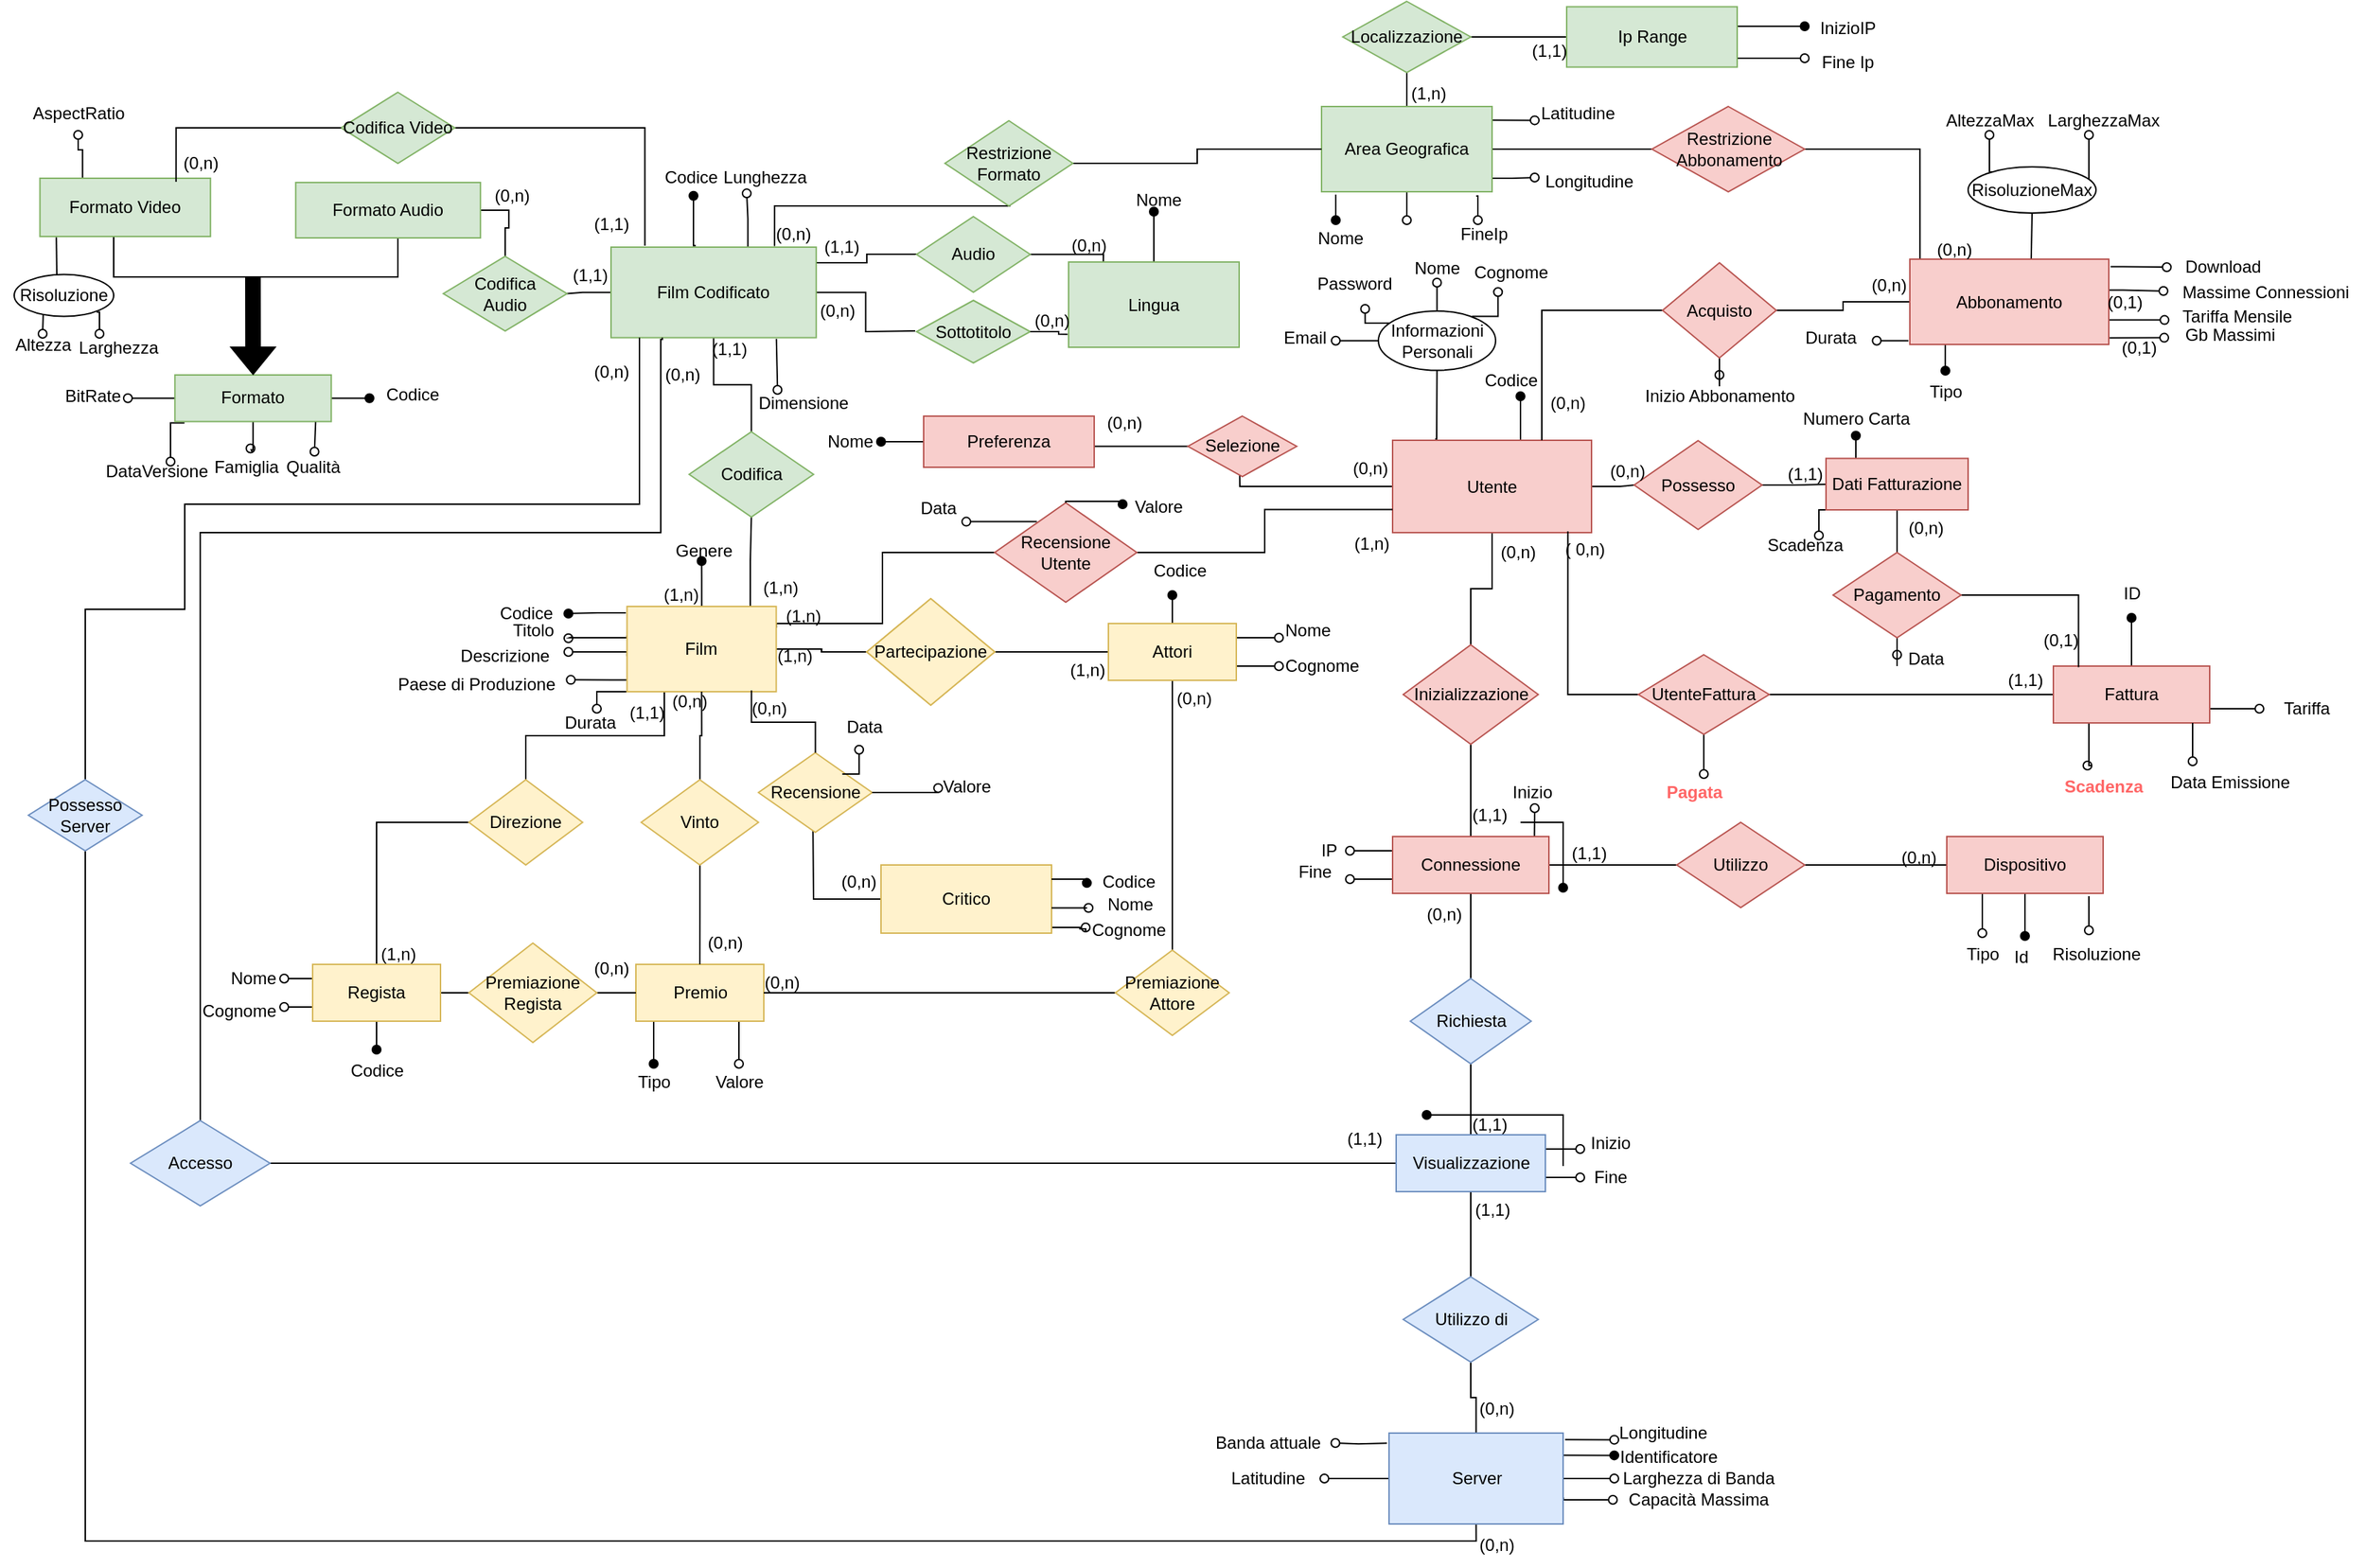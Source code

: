 <mxfile version="21.6.8" type="device">
  <diagram name="Pagina-1" id="wVuDzV6PTjjdAZot95Fx">
    <mxGraphModel dx="2801" dy="675" grid="1" gridSize="10" guides="1" tooltips="1" connect="1" arrows="1" fold="1" page="1" pageScale="1" pageWidth="1654" pageHeight="1169" math="0" shadow="0">
      <root>
        <mxCell id="0" />
        <mxCell id="1" parent="0" />
        <mxCell id="HglV9qDlDRLHziCRikBF-1" style="edgeStyle=orthogonalEdgeStyle;rounded=0;orthogonalLoop=1;jettySize=auto;html=1;endArrow=none;endFill=0;" parent="1" source="HglV9qDlDRLHziCRikBF-13" target="HglV9qDlDRLHziCRikBF-15" edge="1">
          <mxGeometry relative="1" as="geometry">
            <mxPoint x="630" y="488" as="targetPoint" />
          </mxGeometry>
        </mxCell>
        <mxCell id="HglV9qDlDRLHziCRikBF-2" style="edgeStyle=orthogonalEdgeStyle;rounded=0;orthogonalLoop=1;jettySize=auto;html=1;exitX=0.25;exitY=1;exitDx=0;exitDy=0;endArrow=none;endFill=0;" parent="1" source="HglV9qDlDRLHziCRikBF-13" target="HglV9qDlDRLHziCRikBF-31" edge="1">
          <mxGeometry relative="1" as="geometry">
            <mxPoint x="360" y="588" as="targetPoint" />
          </mxGeometry>
        </mxCell>
        <mxCell id="HglV9qDlDRLHziCRikBF-3" style="edgeStyle=orthogonalEdgeStyle;rounded=0;orthogonalLoop=1;jettySize=auto;html=1;endArrow=none;endFill=0;exitX=0.826;exitY=0.017;exitDx=0;exitDy=0;exitPerimeter=0;" parent="1" source="HglV9qDlDRLHziCRikBF-13" target="HglV9qDlDRLHziCRikBF-40" edge="1">
          <mxGeometry relative="1" as="geometry">
            <mxPoint x="482.5" y="398" as="targetPoint" />
          </mxGeometry>
        </mxCell>
        <mxCell id="HglV9qDlDRLHziCRikBF-4" value="" style="edgeStyle=orthogonalEdgeStyle;rounded=0;orthogonalLoop=1;jettySize=auto;html=1;endArrow=none;endFill=0;" parent="1" source="HglV9qDlDRLHziCRikBF-13" target="HglV9qDlDRLHziCRikBF-15" edge="1">
          <mxGeometry relative="1" as="geometry" />
        </mxCell>
        <mxCell id="HglV9qDlDRLHziCRikBF-5" style="edgeStyle=orthogonalEdgeStyle;rounded=0;orthogonalLoop=1;jettySize=auto;html=1;exitX=1;exitY=0.25;exitDx=0;exitDy=0;entryX=0;entryY=0.5;entryDx=0;entryDy=0;endArrow=none;endFill=0;" parent="1" source="HglV9qDlDRLHziCRikBF-13" target="HglV9qDlDRLHziCRikBF-67" edge="1">
          <mxGeometry relative="1" as="geometry">
            <mxPoint x="670" y="368" as="targetPoint" />
            <Array as="points">
              <mxPoint x="536" y="468" />
              <mxPoint x="611" y="468" />
              <mxPoint x="611" y="418" />
              <mxPoint x="690" y="418" />
            </Array>
          </mxGeometry>
        </mxCell>
        <mxCell id="HglV9qDlDRLHziCRikBF-6" style="edgeStyle=orthogonalEdgeStyle;rounded=0;orthogonalLoop=1;jettySize=auto;html=1;endArrow=oval;endFill=0;entryX=1;entryY=0.078;entryDx=0;entryDy=0;entryPerimeter=0;" parent="1" target="HglV9qDlDRLHziCRikBF-161" edge="1">
          <mxGeometry relative="1" as="geometry">
            <mxPoint x="391.25" y="476" as="targetPoint" />
            <mxPoint x="431.25" y="476.5" as="sourcePoint" />
            <Array as="points">
              <mxPoint x="431" y="478" />
              <mxPoint x="391" y="478" />
            </Array>
          </mxGeometry>
        </mxCell>
        <mxCell id="HglV9qDlDRLHziCRikBF-7" style="edgeStyle=orthogonalEdgeStyle;rounded=0;orthogonalLoop=1;jettySize=auto;html=1;endArrow=oval;endFill=0;exitX=0.001;exitY=0.583;exitDx=0;exitDy=0;exitPerimeter=0;" parent="1" source="HglV9qDlDRLHziCRikBF-13" target="HglV9qDlDRLHziCRikBF-161" edge="1">
          <mxGeometry relative="1" as="geometry">
            <mxPoint x="400" y="498" as="targetPoint" />
            <Array as="points">
              <mxPoint x="431" y="488" />
            </Array>
          </mxGeometry>
        </mxCell>
        <mxCell id="HglV9qDlDRLHziCRikBF-8" style="edgeStyle=orthogonalEdgeStyle;rounded=0;orthogonalLoop=1;jettySize=auto;html=1;exitX=-0.008;exitY=0.075;exitDx=0;exitDy=0;exitPerimeter=0;endArrow=oval;endFill=1;" parent="1" source="HglV9qDlDRLHziCRikBF-13" target="HglV9qDlDRLHziCRikBF-163" edge="1">
          <mxGeometry relative="1" as="geometry" />
        </mxCell>
        <mxCell id="HglV9qDlDRLHziCRikBF-9" style="edgeStyle=orthogonalEdgeStyle;rounded=0;orthogonalLoop=1;jettySize=auto;html=1;endArrow=oval;endFill=0;entryX=1.013;entryY=0.406;entryDx=0;entryDy=0;entryPerimeter=0;" parent="1" source="HglV9qDlDRLHziCRikBF-13" target="HglV9qDlDRLHziCRikBF-164" edge="1">
          <mxGeometry relative="1" as="geometry">
            <mxPoint x="410" y="508" as="targetPoint" />
            <Array as="points">
              <mxPoint x="420" y="508" />
            </Array>
          </mxGeometry>
        </mxCell>
        <mxCell id="HglV9qDlDRLHziCRikBF-11" style="edgeStyle=orthogonalEdgeStyle;rounded=0;orthogonalLoop=1;jettySize=auto;html=1;exitX=0;exitY=1;exitDx=0;exitDy=0;endArrow=oval;endFill=0;" parent="1" source="HglV9qDlDRLHziCRikBF-13" edge="1">
          <mxGeometry relative="1" as="geometry">
            <mxPoint x="410" y="528" as="targetPoint" />
          </mxGeometry>
        </mxCell>
        <mxCell id="HglV9qDlDRLHziCRikBF-338" style="edgeStyle=orthogonalEdgeStyle;rounded=0;orthogonalLoop=1;jettySize=auto;html=1;endArrow=oval;endFill=1;" parent="1" source="HglV9qDlDRLHziCRikBF-13" edge="1">
          <mxGeometry relative="1" as="geometry">
            <mxPoint x="483.75" y="424" as="targetPoint" />
          </mxGeometry>
        </mxCell>
        <mxCell id="HglV9qDlDRLHziCRikBF-13" value="&lt;font style=&quot;font-size: 12px;&quot;&gt;Film&lt;/font&gt;" style="rounded=0;whiteSpace=wrap;html=1;fillColor=#fff2cc;strokeColor=#d6b656;" parent="1" vertex="1">
          <mxGeometry x="431.25" y="456" width="105" height="60" as="geometry" />
        </mxCell>
        <mxCell id="HglV9qDlDRLHziCRikBF-14" style="edgeStyle=orthogonalEdgeStyle;rounded=0;orthogonalLoop=1;jettySize=auto;html=1;endArrow=none;endFill=0;" parent="1" source="HglV9qDlDRLHziCRikBF-15" target="HglV9qDlDRLHziCRikBF-20" edge="1">
          <mxGeometry relative="1" as="geometry">
            <mxPoint x="830" y="488" as="targetPoint" />
          </mxGeometry>
        </mxCell>
        <mxCell id="HglV9qDlDRLHziCRikBF-15" value="Partecipazione" style="rhombus;whiteSpace=wrap;html=1;fillColor=#fff2cc;strokeColor=#d6b656;" parent="1" vertex="1">
          <mxGeometry x="600" y="450.5" width="90" height="75" as="geometry" />
        </mxCell>
        <mxCell id="HglV9qDlDRLHziCRikBF-16" style="edgeStyle=orthogonalEdgeStyle;rounded=0;orthogonalLoop=1;jettySize=auto;html=1;endArrow=none;endFill=0;" parent="1" source="HglV9qDlDRLHziCRikBF-20" target="HglV9qDlDRLHziCRikBF-29" edge="1">
          <mxGeometry relative="1" as="geometry">
            <mxPoint x="960" y="678" as="targetPoint" />
          </mxGeometry>
        </mxCell>
        <mxCell id="HglV9qDlDRLHziCRikBF-17" style="edgeStyle=orthogonalEdgeStyle;rounded=0;orthogonalLoop=1;jettySize=auto;html=1;endArrow=oval;endFill=1;" parent="1" source="HglV9qDlDRLHziCRikBF-20" edge="1">
          <mxGeometry relative="1" as="geometry">
            <mxPoint x="815" y="448" as="targetPoint" />
          </mxGeometry>
        </mxCell>
        <mxCell id="HglV9qDlDRLHziCRikBF-18" style="edgeStyle=orthogonalEdgeStyle;rounded=0;orthogonalLoop=1;jettySize=auto;html=1;endArrow=oval;endFill=0;exitX=1;exitY=0.25;exitDx=0;exitDy=0;" parent="1" source="HglV9qDlDRLHziCRikBF-20" edge="1">
          <mxGeometry relative="1" as="geometry">
            <mxPoint x="890" y="478" as="targetPoint" />
          </mxGeometry>
        </mxCell>
        <mxCell id="HglV9qDlDRLHziCRikBF-19" style="edgeStyle=orthogonalEdgeStyle;rounded=0;orthogonalLoop=1;jettySize=auto;html=1;endArrow=oval;endFill=0;" parent="1" source="HglV9qDlDRLHziCRikBF-20" edge="1">
          <mxGeometry relative="1" as="geometry">
            <mxPoint x="890" y="498" as="targetPoint" />
            <Array as="points">
              <mxPoint x="890" y="498" />
              <mxPoint x="890" y="498" />
            </Array>
          </mxGeometry>
        </mxCell>
        <mxCell id="HglV9qDlDRLHziCRikBF-20" value="Attori" style="rounded=0;whiteSpace=wrap;html=1;fillColor=#fff2cc;strokeColor=#d6b656;" parent="1" vertex="1">
          <mxGeometry x="770" y="468" width="90" height="40" as="geometry" />
        </mxCell>
        <mxCell id="HglV9qDlDRLHziCRikBF-21" style="edgeStyle=orthogonalEdgeStyle;rounded=0;orthogonalLoop=1;jettySize=auto;html=1;endArrow=oval;endFill=1;" parent="1" source="HglV9qDlDRLHziCRikBF-23" edge="1">
          <mxGeometry relative="1" as="geometry">
            <mxPoint x="450" y="778" as="targetPoint" />
            <Array as="points">
              <mxPoint x="450" y="768" />
              <mxPoint x="450" y="768" />
            </Array>
          </mxGeometry>
        </mxCell>
        <mxCell id="HglV9qDlDRLHziCRikBF-22" style="edgeStyle=orthogonalEdgeStyle;rounded=0;orthogonalLoop=1;jettySize=auto;html=1;endArrow=oval;endFill=0;" parent="1" source="HglV9qDlDRLHziCRikBF-23" edge="1">
          <mxGeometry relative="1" as="geometry">
            <mxPoint x="510" y="778" as="targetPoint" />
            <Array as="points">
              <mxPoint x="510" y="778" />
              <mxPoint x="510" y="778" />
            </Array>
          </mxGeometry>
        </mxCell>
        <mxCell id="HglV9qDlDRLHziCRikBF-23" value="Premio" style="rounded=0;whiteSpace=wrap;html=1;fillColor=#fff2cc;strokeColor=#d6b656;" parent="1" vertex="1">
          <mxGeometry x="437.5" y="708" width="90" height="40" as="geometry" />
        </mxCell>
        <mxCell id="HglV9qDlDRLHziCRikBF-24" style="edgeStyle=orthogonalEdgeStyle;rounded=0;orthogonalLoop=1;jettySize=auto;html=1;strokeColor=none;" parent="1" edge="1">
          <mxGeometry relative="1" as="geometry">
            <mxPoint x="470" y="1058" as="targetPoint" />
            <mxPoint x="630" y="938" as="sourcePoint" />
          </mxGeometry>
        </mxCell>
        <mxCell id="HglV9qDlDRLHziCRikBF-25" style="edgeStyle=orthogonalEdgeStyle;rounded=0;orthogonalLoop=1;jettySize=auto;html=1;endArrow=none;endFill=0;" parent="1" source="HglV9qDlDRLHziCRikBF-27" target="HglV9qDlDRLHziCRikBF-23" edge="1">
          <mxGeometry relative="1" as="geometry" />
        </mxCell>
        <mxCell id="HglV9qDlDRLHziCRikBF-26" style="edgeStyle=orthogonalEdgeStyle;rounded=0;orthogonalLoop=1;jettySize=auto;html=1;entryX=0.5;entryY=1;entryDx=0;entryDy=0;endArrow=none;endFill=0;" parent="1" source="HglV9qDlDRLHziCRikBF-27" target="HglV9qDlDRLHziCRikBF-13" edge="1">
          <mxGeometry relative="1" as="geometry">
            <mxPoint x="480" y="498" as="targetPoint" />
          </mxGeometry>
        </mxCell>
        <mxCell id="HglV9qDlDRLHziCRikBF-27" value="Vinto" style="rhombus;whiteSpace=wrap;html=1;fillColor=#fff2cc;strokeColor=#d6b656;" parent="1" vertex="1">
          <mxGeometry x="441.25" y="578" width="82.5" height="60" as="geometry" />
        </mxCell>
        <mxCell id="HglV9qDlDRLHziCRikBF-28" style="edgeStyle=orthogonalEdgeStyle;rounded=0;orthogonalLoop=1;jettySize=auto;html=1;endArrow=none;endFill=0;" parent="1" source="HglV9qDlDRLHziCRikBF-29" target="HglV9qDlDRLHziCRikBF-23" edge="1">
          <mxGeometry relative="1" as="geometry" />
        </mxCell>
        <mxCell id="HglV9qDlDRLHziCRikBF-29" value="Premiazione Attore" style="rhombus;whiteSpace=wrap;html=1;fillColor=#fff2cc;strokeColor=#d6b656;" parent="1" vertex="1">
          <mxGeometry x="775" y="698" width="80" height="60" as="geometry" />
        </mxCell>
        <mxCell id="HglV9qDlDRLHziCRikBF-30" style="edgeStyle=orthogonalEdgeStyle;rounded=0;orthogonalLoop=1;jettySize=auto;html=1;endArrow=none;endFill=0;" parent="1" source="HglV9qDlDRLHziCRikBF-31" target="HglV9qDlDRLHziCRikBF-36" edge="1">
          <mxGeometry relative="1" as="geometry">
            <mxPoint x="360" y="688" as="targetPoint" />
          </mxGeometry>
        </mxCell>
        <mxCell id="HglV9qDlDRLHziCRikBF-31" value="Direzione" style="rhombus;whiteSpace=wrap;html=1;fillColor=#fff2cc;strokeColor=#d6b656;" parent="1" vertex="1">
          <mxGeometry x="320" y="578" width="80" height="60" as="geometry" />
        </mxCell>
        <mxCell id="HglV9qDlDRLHziCRikBF-32" style="edgeStyle=orthogonalEdgeStyle;rounded=0;orthogonalLoop=1;jettySize=auto;html=1;endArrow=none;endFill=0;" parent="1" source="HglV9qDlDRLHziCRikBF-36" target="HglV9qDlDRLHziCRikBF-38" edge="1">
          <mxGeometry relative="1" as="geometry">
            <mxPoint x="360" y="728" as="targetPoint" />
          </mxGeometry>
        </mxCell>
        <mxCell id="HglV9qDlDRLHziCRikBF-33" style="edgeStyle=orthogonalEdgeStyle;rounded=0;orthogonalLoop=1;jettySize=auto;html=1;endArrow=oval;endFill=1;" parent="1" source="HglV9qDlDRLHziCRikBF-36" edge="1">
          <mxGeometry relative="1" as="geometry">
            <mxPoint x="255" y="768" as="targetPoint" />
          </mxGeometry>
        </mxCell>
        <mxCell id="HglV9qDlDRLHziCRikBF-34" style="edgeStyle=orthogonalEdgeStyle;rounded=0;orthogonalLoop=1;jettySize=auto;html=1;endArrow=oval;endFill=0;exitX=0;exitY=0.75;exitDx=0;exitDy=0;" parent="1" source="HglV9qDlDRLHziCRikBF-36" edge="1">
          <mxGeometry relative="1" as="geometry">
            <mxPoint x="190" y="738" as="targetPoint" />
            <Array as="points" />
          </mxGeometry>
        </mxCell>
        <mxCell id="HglV9qDlDRLHziCRikBF-35" style="edgeStyle=orthogonalEdgeStyle;rounded=0;orthogonalLoop=1;jettySize=auto;html=1;exitX=0;exitY=0.25;exitDx=0;exitDy=0;endArrow=oval;endFill=0;" parent="1" source="HglV9qDlDRLHziCRikBF-36" edge="1">
          <mxGeometry relative="1" as="geometry">
            <mxPoint x="190" y="718" as="targetPoint" />
            <Array as="points">
              <mxPoint x="190" y="718" />
              <mxPoint x="190" y="718" />
            </Array>
          </mxGeometry>
        </mxCell>
        <mxCell id="HglV9qDlDRLHziCRikBF-36" value="Regista" style="rounded=0;whiteSpace=wrap;html=1;fillColor=#fff2cc;strokeColor=#d6b656;" parent="1" vertex="1">
          <mxGeometry x="210" y="708" width="90" height="40" as="geometry" />
        </mxCell>
        <mxCell id="HglV9qDlDRLHziCRikBF-37" style="edgeStyle=orthogonalEdgeStyle;rounded=0;orthogonalLoop=1;jettySize=auto;html=1;endArrow=none;endFill=0;" parent="1" source="HglV9qDlDRLHziCRikBF-38" target="HglV9qDlDRLHziCRikBF-23" edge="1">
          <mxGeometry relative="1" as="geometry" />
        </mxCell>
        <mxCell id="HglV9qDlDRLHziCRikBF-38" value="Premiazione Regista" style="rhombus;whiteSpace=wrap;html=1;fillColor=#fff2cc;strokeColor=#d6b656;" parent="1" vertex="1">
          <mxGeometry x="320" y="693" width="90" height="70" as="geometry" />
        </mxCell>
        <mxCell id="HglV9qDlDRLHziCRikBF-39" style="edgeStyle=orthogonalEdgeStyle;rounded=0;orthogonalLoop=1;jettySize=auto;html=1;endArrow=none;endFill=0;" parent="1" source="HglV9qDlDRLHziCRikBF-40" target="HglV9qDlDRLHziCRikBF-47" edge="1">
          <mxGeometry relative="1" as="geometry">
            <mxPoint x="483.75" y="288" as="targetPoint" />
          </mxGeometry>
        </mxCell>
        <mxCell id="HglV9qDlDRLHziCRikBF-40" value="Codifica" style="rhombus;whiteSpace=wrap;html=1;fillColor=#d5e8d4;strokeColor=#82b366;" parent="1" vertex="1">
          <mxGeometry x="475" y="333" width="87.5" height="60" as="geometry" />
        </mxCell>
        <mxCell id="HglV9qDlDRLHziCRikBF-41" style="edgeStyle=orthogonalEdgeStyle;rounded=0;orthogonalLoop=1;jettySize=auto;html=1;endArrow=oval;endFill=1;exitX=0.413;exitY=-0.018;exitDx=0;exitDy=0;exitPerimeter=0;entryX=0.538;entryY=1.056;entryDx=0;entryDy=0;entryPerimeter=0;" parent="1" source="HglV9qDlDRLHziCRikBF-47" target="HglV9qDlDRLHziCRikBF-243" edge="1">
          <mxGeometry relative="1" as="geometry">
            <mxPoint x="492.19" y="166" as="targetPoint" />
          </mxGeometry>
        </mxCell>
        <mxCell id="HglV9qDlDRLHziCRikBF-42" style="edgeStyle=orthogonalEdgeStyle;rounded=0;orthogonalLoop=1;jettySize=auto;html=1;exitX=0.667;exitY=0.034;exitDx=0;exitDy=0;exitPerimeter=0;endArrow=oval;endFill=0;entryX=0.357;entryY=0.986;entryDx=0;entryDy=0;entryPerimeter=0;" parent="1" source="HglV9qDlDRLHziCRikBF-47" target="HglV9qDlDRLHziCRikBF-244" edge="1">
          <mxGeometry relative="1" as="geometry">
            <mxPoint x="538" y="166" as="targetPoint" />
          </mxGeometry>
        </mxCell>
        <mxCell id="HglV9qDlDRLHziCRikBF-43" style="edgeStyle=orthogonalEdgeStyle;rounded=0;orthogonalLoop=1;jettySize=auto;html=1;exitX=0.806;exitY=1.014;exitDx=0;exitDy=0;exitPerimeter=0;endArrow=oval;endFill=0;entryX=0.314;entryY=0.104;entryDx=0;entryDy=0;entryPerimeter=0;" parent="1" source="HglV9qDlDRLHziCRikBF-47" target="HglV9qDlDRLHziCRikBF-245" edge="1">
          <mxGeometry relative="1" as="geometry">
            <mxPoint x="610" y="214.0" as="targetPoint" />
          </mxGeometry>
        </mxCell>
        <mxCell id="HglV9qDlDRLHziCRikBF-44" style="edgeStyle=orthogonalEdgeStyle;rounded=0;orthogonalLoop=1;jettySize=auto;html=1;endArrow=none;endFill=0;" parent="1" source="HglV9qDlDRLHziCRikBF-47" target="HglV9qDlDRLHziCRikBF-247" edge="1">
          <mxGeometry relative="1" as="geometry">
            <mxPoint x="622" y="214.0" as="targetPoint" />
            <Array as="points">
              <mxPoint x="600" y="214" />
              <mxPoint x="600" y="208" />
            </Array>
          </mxGeometry>
        </mxCell>
        <mxCell id="HglV9qDlDRLHziCRikBF-45" style="edgeStyle=orthogonalEdgeStyle;rounded=0;orthogonalLoop=1;jettySize=auto;html=1;endArrow=none;endFill=0;" parent="1" source="HglV9qDlDRLHziCRikBF-47" edge="1">
          <mxGeometry relative="1" as="geometry">
            <mxPoint x="634" y="262" as="targetPoint" />
          </mxGeometry>
        </mxCell>
        <mxCell id="HglV9qDlDRLHziCRikBF-331" style="edgeStyle=orthogonalEdgeStyle;rounded=0;orthogonalLoop=1;jettySize=auto;html=1;exitX=0.797;exitY=-0.011;exitDx=0;exitDy=0;exitPerimeter=0;endArrow=oval;endFill=0;" parent="1" source="HglV9qDlDRLHziCRikBF-47" edge="1">
          <mxGeometry relative="1" as="geometry">
            <mxPoint x="700" y="144" as="targetPoint" />
          </mxGeometry>
        </mxCell>
        <mxCell id="HglV9qDlDRLHziCRikBF-344" style="edgeStyle=orthogonalEdgeStyle;rounded=0;orthogonalLoop=1;jettySize=auto;html=1;entryX=1;entryY=0.5;entryDx=0;entryDy=0;endArrow=none;endFill=0;" parent="1" source="HglV9qDlDRLHziCRikBF-47" target="HglV9qDlDRLHziCRikBF-221" edge="1">
          <mxGeometry relative="1" as="geometry" />
        </mxCell>
        <mxCell id="Rr8nrI_Sg17zaG7XF54k-16" style="edgeStyle=orthogonalEdgeStyle;rounded=0;orthogonalLoop=1;jettySize=auto;html=1;exitX=0.165;exitY=-0.016;exitDx=0;exitDy=0;exitPerimeter=0;entryX=1;entryY=0.5;entryDx=0;entryDy=0;endArrow=none;endFill=0;" parent="1" source="HglV9qDlDRLHziCRikBF-47" target="Rr8nrI_Sg17zaG7XF54k-18" edge="1">
          <mxGeometry relative="1" as="geometry">
            <mxPoint x="310" y="124" as="targetPoint" />
            <Array as="points">
              <mxPoint x="444" y="119" />
            </Array>
          </mxGeometry>
        </mxCell>
        <mxCell id="HglV9qDlDRLHziCRikBF-47" value="Film Codificato" style="rounded=0;whiteSpace=wrap;html=1;fillColor=#d5e8d4;strokeColor=#82b366;" parent="1" vertex="1">
          <mxGeometry x="420" y="203" width="144.38" height="63.75" as="geometry" />
        </mxCell>
        <mxCell id="HglV9qDlDRLHziCRikBF-348" style="edgeStyle=orthogonalEdgeStyle;rounded=0;orthogonalLoop=1;jettySize=auto;html=1;entryX=0.621;entryY=-0.052;entryDx=0;entryDy=0;entryPerimeter=0;endArrow=oval;endFill=0;" parent="1" source="HglV9qDlDRLHziCRikBF-57" edge="1">
          <mxGeometry relative="1" as="geometry">
            <mxPoint x="166.284" y="344.752" as="targetPoint" />
          </mxGeometry>
        </mxCell>
        <mxCell id="Rr8nrI_Sg17zaG7XF54k-10" style="edgeStyle=orthogonalEdgeStyle;rounded=0;orthogonalLoop=1;jettySize=auto;html=1;endArrow=oval;endFill=0;" parent="1" source="HglV9qDlDRLHziCRikBF-57" edge="1">
          <mxGeometry relative="1" as="geometry">
            <mxPoint x="80" y="309.405" as="targetPoint" />
            <Array as="points">
              <mxPoint x="100" y="309" />
              <mxPoint x="100" y="309" />
            </Array>
          </mxGeometry>
        </mxCell>
        <mxCell id="Rr8nrI_Sg17zaG7XF54k-12" style="edgeStyle=orthogonalEdgeStyle;rounded=0;orthogonalLoop=1;jettySize=auto;html=1;endArrow=oval;endFill=1;" parent="1" source="HglV9qDlDRLHziCRikBF-57" edge="1">
          <mxGeometry relative="1" as="geometry">
            <mxPoint x="250" y="309.405" as="targetPoint" />
          </mxGeometry>
        </mxCell>
        <mxCell id="v24EFPV0wYHPeH2oUftJ-5" style="edgeStyle=orthogonalEdgeStyle;rounded=0;orthogonalLoop=1;jettySize=auto;html=1;exitX=0.061;exitY=1.028;exitDx=0;exitDy=0;exitPerimeter=0;endArrow=oval;endFill=0;" parent="1" source="HglV9qDlDRLHziCRikBF-57" edge="1">
          <mxGeometry relative="1" as="geometry">
            <mxPoint x="110" y="354" as="targetPoint" />
          </mxGeometry>
        </mxCell>
        <mxCell id="HglV9qDlDRLHziCRikBF-57" value="Formato" style="rounded=0;whiteSpace=wrap;html=1;fillColor=#d5e8d4;strokeColor=#82b366;" parent="1" vertex="1">
          <mxGeometry x="113.12" y="293" width="110" height="32.81" as="geometry" />
        </mxCell>
        <mxCell id="HglV9qDlDRLHziCRikBF-58" value="Partecipazione" style="rhombus;whiteSpace=wrap;html=1;fillColor=#fff2cc;strokeColor=#d6b656;" parent="1" vertex="1">
          <mxGeometry x="600" y="450.5" width="90" height="75" as="geometry" />
        </mxCell>
        <mxCell id="HglV9qDlDRLHziCRikBF-59" style="edgeStyle=orthogonalEdgeStyle;rounded=0;orthogonalLoop=1;jettySize=auto;html=1;endArrow=none;endFill=0;" parent="1" source="HglV9qDlDRLHziCRikBF-65" target="HglV9qDlDRLHziCRikBF-84" edge="1">
          <mxGeometry relative="1" as="geometry">
            <mxPoint x="1160" y="383" as="targetPoint" />
          </mxGeometry>
        </mxCell>
        <mxCell id="HglV9qDlDRLHziCRikBF-60" value="" style="edgeStyle=orthogonalEdgeStyle;rounded=0;orthogonalLoop=1;jettySize=auto;html=1;endArrow=none;endFill=0;" parent="1" source="HglV9qDlDRLHziCRikBF-65" target="HglV9qDlDRLHziCRikBF-96" edge="1">
          <mxGeometry relative="1" as="geometry" />
        </mxCell>
        <mxCell id="HglV9qDlDRLHziCRikBF-61" style="edgeStyle=orthogonalEdgeStyle;rounded=0;orthogonalLoop=1;jettySize=auto;html=1;exitX=0.658;exitY=0.013;exitDx=0;exitDy=0;exitPerimeter=0;endArrow=oval;endFill=1;" parent="1" source="HglV9qDlDRLHziCRikBF-65" edge="1">
          <mxGeometry relative="1" as="geometry">
            <mxPoint x="1060" y="308" as="targetPoint" />
            <Array as="points">
              <mxPoint x="1060" y="339" />
              <mxPoint x="1060" y="308" />
            </Array>
          </mxGeometry>
        </mxCell>
        <mxCell id="HglV9qDlDRLHziCRikBF-62" style="edgeStyle=orthogonalEdgeStyle;rounded=0;orthogonalLoop=1;jettySize=auto;html=1;endArrow=none;endFill=0;" parent="1" target="HglV9qDlDRLHziCRikBF-180" edge="1">
          <mxGeometry relative="1" as="geometry">
            <mxPoint x="1000" y="278" as="targetPoint" />
            <mxPoint x="1000" y="338" as="sourcePoint" />
            <Array as="points">
              <mxPoint x="1001" y="338" />
            </Array>
          </mxGeometry>
        </mxCell>
        <mxCell id="HglV9qDlDRLHziCRikBF-63" style="edgeStyle=orthogonalEdgeStyle;rounded=0;orthogonalLoop=1;jettySize=auto;html=1;entryX=0.5;entryY=0;entryDx=0;entryDy=0;endArrow=none;endFill=0;" parent="1" source="HglV9qDlDRLHziCRikBF-87" target="HglV9qDlDRLHziCRikBF-94" edge="1">
          <mxGeometry relative="1" as="geometry">
            <mxPoint x="1280" y="518" as="targetPoint" />
          </mxGeometry>
        </mxCell>
        <mxCell id="HglV9qDlDRLHziCRikBF-64" style="edgeStyle=orthogonalEdgeStyle;rounded=0;orthogonalLoop=1;jettySize=auto;html=1;" parent="1" source="HglV9qDlDRLHziCRikBF-65" edge="1">
          <mxGeometry relative="1" as="geometry">
            <mxPoint x="862" y="334" as="targetPoint" />
          </mxGeometry>
        </mxCell>
        <mxCell id="HglV9qDlDRLHziCRikBF-65" value="Utente" style="rounded=0;whiteSpace=wrap;html=1;fillColor=#f8cecc;strokeColor=#b85450;" parent="1" vertex="1">
          <mxGeometry x="970" y="339" width="140" height="65" as="geometry" />
        </mxCell>
        <mxCell id="HglV9qDlDRLHziCRikBF-66" style="edgeStyle=orthogonalEdgeStyle;rounded=0;orthogonalLoop=1;jettySize=auto;html=1;endArrow=none;endFill=0;entryX=0;entryY=0.75;entryDx=0;entryDy=0;" parent="1" source="HglV9qDlDRLHziCRikBF-67" target="HglV9qDlDRLHziCRikBF-65" edge="1">
          <mxGeometry relative="1" as="geometry" />
        </mxCell>
        <mxCell id="v24EFPV0wYHPeH2oUftJ-3" style="edgeStyle=orthogonalEdgeStyle;rounded=0;orthogonalLoop=1;jettySize=auto;html=1;exitX=0.297;exitY=0.19;exitDx=0;exitDy=0;exitPerimeter=0;endArrow=oval;endFill=0;" parent="1" source="HglV9qDlDRLHziCRikBF-67" edge="1">
          <mxGeometry relative="1" as="geometry">
            <mxPoint x="670" y="396" as="targetPoint" />
          </mxGeometry>
        </mxCell>
        <mxCell id="HglV9qDlDRLHziCRikBF-67" value="Recensione Utente" style="rhombus;whiteSpace=wrap;html=1;fillColor=#f8cecc;strokeColor=#b85450;" parent="1" vertex="1">
          <mxGeometry x="690" y="383" width="100" height="70" as="geometry" />
        </mxCell>
        <mxCell id="HglV9qDlDRLHziCRikBF-68" style="edgeStyle=orthogonalEdgeStyle;rounded=0;orthogonalLoop=1;jettySize=auto;html=1;endArrow=none;endFill=0;" parent="1" source="HglV9qDlDRLHziCRikBF-79" target="HglV9qDlDRLHziCRikBF-82" edge="1">
          <mxGeometry relative="1" as="geometry">
            <mxPoint x="1280" y="298" as="targetPoint" />
          </mxGeometry>
        </mxCell>
        <mxCell id="HglV9qDlDRLHziCRikBF-69" style="edgeStyle=orthogonalEdgeStyle;rounded=0;orthogonalLoop=1;jettySize=auto;html=1;endArrow=oval;endFill=0;exitX=1.009;exitY=0.087;exitDx=0;exitDy=0;exitPerimeter=0;entryX=0.01;entryY=0.52;entryDx=0;entryDy=0;entryPerimeter=0;" parent="1" source="HglV9qDlDRLHziCRikBF-79" target="HglV9qDlDRLHziCRikBF-192" edge="1">
          <mxGeometry relative="1" as="geometry">
            <mxPoint x="1484" y="241.5" as="targetPoint" />
            <Array as="points">
              <mxPoint x="1484" y="216.5" />
              <mxPoint x="1515" y="217.5" />
            </Array>
          </mxGeometry>
        </mxCell>
        <mxCell id="HglV9qDlDRLHziCRikBF-70" style="edgeStyle=orthogonalEdgeStyle;rounded=0;orthogonalLoop=1;jettySize=auto;html=1;endArrow=oval;endFill=0;entryX=-0.011;entryY=0.48;entryDx=0;entryDy=0;entryPerimeter=0;" parent="1" target="HglV9qDlDRLHziCRikBF-193" edge="1">
          <mxGeometry relative="1" as="geometry">
            <mxPoint x="1564" y="231.25" as="targetPoint" />
            <mxPoint x="1474" y="233.25" as="sourcePoint" />
            <Array as="points">
              <mxPoint x="1484" y="233.5" />
            </Array>
          </mxGeometry>
        </mxCell>
        <mxCell id="HglV9qDlDRLHziCRikBF-71" style="edgeStyle=orthogonalEdgeStyle;rounded=0;orthogonalLoop=1;jettySize=auto;html=1;exitX=1.004;exitY=0.922;exitDx=0;exitDy=0;exitPerimeter=0;endArrow=oval;endFill=0;entryX=-0.011;entryY=0.6;entryDx=0;entryDy=0;entryPerimeter=0;" parent="1" source="HglV9qDlDRLHziCRikBF-79" target="HglV9qDlDRLHziCRikBF-194" edge="1">
          <mxGeometry relative="1" as="geometry">
            <mxPoint x="1444" y="201.5" as="targetPoint" />
          </mxGeometry>
        </mxCell>
        <mxCell id="HglV9qDlDRLHziCRikBF-72" style="edgeStyle=orthogonalEdgeStyle;rounded=0;orthogonalLoop=1;jettySize=auto;html=1;exitX=0.178;exitY=1.004;exitDx=0;exitDy=0;exitPerimeter=0;endArrow=oval;endFill=1;" parent="1" source="HglV9qDlDRLHziCRikBF-79" target="HglV9qDlDRLHziCRikBF-190" edge="1">
          <mxGeometry relative="1" as="geometry">
            <mxPoint x="1337.06" y="272" as="sourcePoint" />
          </mxGeometry>
        </mxCell>
        <mxCell id="HglV9qDlDRLHziCRikBF-74" value="&lt;br&gt;&lt;br&gt;" style="edgeStyle=orthogonalEdgeStyle;rounded=0;orthogonalLoop=1;jettySize=auto;html=1;exitX=0.991;exitY=0.713;exitDx=0;exitDy=0;exitPerimeter=0;endArrow=oval;endFill=0;entryX=-0.008;entryY=0.553;entryDx=0;entryDy=0;entryPerimeter=0;" parent="1" source="HglV9qDlDRLHziCRikBF-79" target="HglV9qDlDRLHziCRikBF-197" edge="1">
          <mxGeometry relative="1" as="geometry">
            <mxPoint x="1514" y="261.5" as="targetPoint" />
            <Array as="points">
              <mxPoint x="1513" y="254.5" />
            </Array>
          </mxGeometry>
        </mxCell>
        <mxCell id="HglV9qDlDRLHziCRikBF-333" style="edgeStyle=orthogonalEdgeStyle;rounded=0;orthogonalLoop=1;jettySize=auto;html=1;exitX=0.051;exitY=-0.003;exitDx=0;exitDy=0;exitPerimeter=0;endArrow=none;endFill=0;entryX=1;entryY=0.5;entryDx=0;entryDy=0;" parent="1" source="HglV9qDlDRLHziCRikBF-79" target="Rr8nrI_Sg17zaG7XF54k-20" edge="1">
          <mxGeometry relative="1" as="geometry">
            <mxPoint x="1350" y="184" as="targetPoint" />
          </mxGeometry>
        </mxCell>
        <mxCell id="lfYiuPxnH6zkKHB_Wp7k-3" style="edgeStyle=orthogonalEdgeStyle;rounded=0;orthogonalLoop=1;jettySize=auto;html=1;entryX=1.045;entryY=0.559;entryDx=0;entryDy=0;entryPerimeter=0;exitX=-0.007;exitY=0.957;exitDx=0;exitDy=0;exitPerimeter=0;endArrow=oval;endFill=0;" parent="1" source="HglV9qDlDRLHziCRikBF-79" target="HglV9qDlDRLHziCRikBF-196" edge="1">
          <mxGeometry relative="1" as="geometry" />
        </mxCell>
        <mxCell id="w1guiOWC2YzdImvKHr_D-3" style="edgeStyle=orthogonalEdgeStyle;rounded=0;orthogonalLoop=1;jettySize=auto;html=1;entryX=0.5;entryY=1;entryDx=0;entryDy=0;exitX=0.61;exitY=0.006;exitDx=0;exitDy=0;exitPerimeter=0;endArrow=none;endFill=0;" parent="1" source="HglV9qDlDRLHziCRikBF-79" target="w1guiOWC2YzdImvKHr_D-2" edge="1">
          <mxGeometry relative="1" as="geometry" />
        </mxCell>
        <mxCell id="HglV9qDlDRLHziCRikBF-79" value="Abbonamento" style="rounded=0;whiteSpace=wrap;html=1;fillColor=#f8cecc;strokeColor=#b85450;" parent="1" vertex="1">
          <mxGeometry x="1334" y="211.5" width="140" height="60" as="geometry" />
        </mxCell>
        <mxCell id="HglV9qDlDRLHziCRikBF-80" style="edgeStyle=orthogonalEdgeStyle;rounded=0;orthogonalLoop=1;jettySize=auto;html=1;entryX=0.75;entryY=0;entryDx=0;entryDy=0;endArrow=none;endFill=0;" parent="1" source="HglV9qDlDRLHziCRikBF-82" target="HglV9qDlDRLHziCRikBF-65" edge="1">
          <mxGeometry relative="1" as="geometry" />
        </mxCell>
        <mxCell id="HglV9qDlDRLHziCRikBF-81" style="edgeStyle=orthogonalEdgeStyle;rounded=0;orthogonalLoop=1;jettySize=auto;html=1;endArrow=oval;endFill=0;" parent="1" source="HglV9qDlDRLHziCRikBF-82" target="HglV9qDlDRLHziCRikBF-201" edge="1">
          <mxGeometry relative="1" as="geometry">
            <mxPoint x="1280" y="238" as="targetPoint" />
          </mxGeometry>
        </mxCell>
        <mxCell id="HglV9qDlDRLHziCRikBF-82" value="Acquisto" style="rhombus;whiteSpace=wrap;html=1;fillColor=#f8cecc;strokeColor=#b85450;" parent="1" vertex="1">
          <mxGeometry x="1160" y="214" width="80" height="67" as="geometry" />
        </mxCell>
        <mxCell id="HglV9qDlDRLHziCRikBF-83" style="edgeStyle=orthogonalEdgeStyle;rounded=0;orthogonalLoop=1;jettySize=auto;html=1;endArrow=none;endFill=0;" parent="1" source="HglV9qDlDRLHziCRikBF-84" target="HglV9qDlDRLHziCRikBF-87" edge="1">
          <mxGeometry relative="1" as="geometry">
            <mxPoint x="1280" y="383" as="targetPoint" />
          </mxGeometry>
        </mxCell>
        <mxCell id="HglV9qDlDRLHziCRikBF-84" value="Possesso" style="rhombus;whiteSpace=wrap;html=1;fillColor=#f8cecc;strokeColor=#b85450;" parent="1" vertex="1">
          <mxGeometry x="1140" y="339.25" width="90" height="62.5" as="geometry" />
        </mxCell>
        <mxCell id="HglV9qDlDRLHziCRikBF-85" style="edgeStyle=orthogonalEdgeStyle;rounded=0;orthogonalLoop=1;jettySize=auto;html=1;exitX=0.195;exitY=0.172;exitDx=0;exitDy=0;exitPerimeter=0;endArrow=oval;endFill=1;" parent="1" source="HglV9qDlDRLHziCRikBF-87" target="HglV9qDlDRLHziCRikBF-209" edge="1">
          <mxGeometry relative="1" as="geometry">
            <mxPoint x="1294" y="346" as="sourcePoint" />
            <Array as="points">
              <mxPoint x="1296" y="358" />
            </Array>
          </mxGeometry>
        </mxCell>
        <mxCell id="HglV9qDlDRLHziCRikBF-86" style="edgeStyle=orthogonalEdgeStyle;rounded=0;orthogonalLoop=1;jettySize=auto;html=1;endArrow=oval;endFill=0;entryX=0.619;entryY=0.208;entryDx=0;entryDy=0;entryPerimeter=0;exitX=0;exitY=1;exitDx=0;exitDy=0;" parent="1" source="HglV9qDlDRLHziCRikBF-87" target="HglV9qDlDRLHziCRikBF-210" edge="1">
          <mxGeometry relative="1" as="geometry">
            <mxPoint x="1411" y="355.67" as="targetPoint" />
            <mxPoint x="1375" y="355.67" as="sourcePoint" />
          </mxGeometry>
        </mxCell>
        <mxCell id="HglV9qDlDRLHziCRikBF-87" value="Dati Fatturazione" style="rounded=0;whiteSpace=wrap;html=1;fillColor=#f8cecc;strokeColor=#b85450;" parent="1" vertex="1">
          <mxGeometry x="1275" y="351.75" width="100" height="36.25" as="geometry" />
        </mxCell>
        <mxCell id="HglV9qDlDRLHziCRikBF-88" style="edgeStyle=orthogonalEdgeStyle;rounded=0;orthogonalLoop=1;jettySize=auto;html=1;endArrow=oval;endFill=0;" parent="1" source="HglV9qDlDRLHziCRikBF-91" edge="1">
          <mxGeometry relative="1" as="geometry">
            <mxPoint x="1580" y="528" as="targetPoint" />
            <Array as="points">
              <mxPoint x="1570" y="528" />
              <mxPoint x="1570" y="528" />
            </Array>
          </mxGeometry>
        </mxCell>
        <mxCell id="HglV9qDlDRLHziCRikBF-89" style="edgeStyle=orthogonalEdgeStyle;rounded=0;orthogonalLoop=1;jettySize=auto;html=1;endArrow=oval;endFill=0;entryX=0.363;entryY=0.033;entryDx=0;entryDy=0;entryPerimeter=0;" parent="1" source="HglV9qDlDRLHziCRikBF-91" target="HglV9qDlDRLHziCRikBF-202" edge="1">
          <mxGeometry relative="1" as="geometry">
            <mxPoint x="1490" y="568" as="targetPoint" />
            <Array as="points">
              <mxPoint x="1460" y="568" />
              <mxPoint x="1459" y="568" />
            </Array>
          </mxGeometry>
        </mxCell>
        <mxCell id="HglV9qDlDRLHziCRikBF-90" style="edgeStyle=orthogonalEdgeStyle;rounded=0;orthogonalLoop=1;jettySize=auto;html=1;endArrow=none;endFill=0;" parent="1" source="HglV9qDlDRLHziCRikBF-91" edge="1">
          <mxGeometry relative="1" as="geometry">
            <mxPoint x="1234" y="518" as="targetPoint" />
          </mxGeometry>
        </mxCell>
        <mxCell id="v24EFPV0wYHPeH2oUftJ-1" style="edgeStyle=orthogonalEdgeStyle;rounded=0;orthogonalLoop=1;jettySize=auto;html=1;endArrow=oval;endFill=1;" parent="1" source="HglV9qDlDRLHziCRikBF-91" edge="1">
          <mxGeometry relative="1" as="geometry">
            <mxPoint x="1490" y="464" as="targetPoint" />
          </mxGeometry>
        </mxCell>
        <mxCell id="HglV9qDlDRLHziCRikBF-91" value="Fattura" style="rounded=0;whiteSpace=wrap;html=1;fillColor=#f8cecc;strokeColor=#b85450;" parent="1" vertex="1">
          <mxGeometry x="1435" y="498" width="110" height="40" as="geometry" />
        </mxCell>
        <mxCell id="HglV9qDlDRLHziCRikBF-92" style="edgeStyle=orthogonalEdgeStyle;rounded=0;orthogonalLoop=1;jettySize=auto;html=1;endArrow=none;endFill=0;entryX=0.161;entryY=0.018;entryDx=0;entryDy=0;entryPerimeter=0;" parent="1" source="HglV9qDlDRLHziCRikBF-94" target="HglV9qDlDRLHziCRikBF-91" edge="1">
          <mxGeometry relative="1" as="geometry" />
        </mxCell>
        <mxCell id="HglV9qDlDRLHziCRikBF-93" style="edgeStyle=orthogonalEdgeStyle;rounded=0;orthogonalLoop=1;jettySize=auto;html=1;endArrow=oval;endFill=0;" parent="1" source="HglV9qDlDRLHziCRikBF-94" edge="1">
          <mxGeometry relative="1" as="geometry">
            <mxPoint x="1325" y="490" as="targetPoint" />
          </mxGeometry>
        </mxCell>
        <mxCell id="HglV9qDlDRLHziCRikBF-94" value="Pagamento" style="rhombus;whiteSpace=wrap;html=1;fillColor=#f8cecc;strokeColor=#b85450;" parent="1" vertex="1">
          <mxGeometry x="1280" y="418" width="90" height="60" as="geometry" />
        </mxCell>
        <mxCell id="HglV9qDlDRLHziCRikBF-95" style="edgeStyle=orthogonalEdgeStyle;rounded=0;orthogonalLoop=1;jettySize=auto;html=1;endArrow=none;endFill=0;" parent="1" source="HglV9qDlDRLHziCRikBF-96" edge="1">
          <mxGeometry relative="1" as="geometry">
            <mxPoint x="1025" y="618" as="targetPoint" />
          </mxGeometry>
        </mxCell>
        <mxCell id="HglV9qDlDRLHziCRikBF-96" value="Inizializzazione" style="rhombus;whiteSpace=wrap;html=1;fillColor=#f8cecc;strokeColor=#b85450;rounded=0;" parent="1" vertex="1">
          <mxGeometry x="977.5" y="483" width="95" height="70" as="geometry" />
        </mxCell>
        <mxCell id="HglV9qDlDRLHziCRikBF-97" style="edgeStyle=orthogonalEdgeStyle;rounded=0;orthogonalLoop=1;jettySize=auto;html=1;endArrow=none;endFill=0;" parent="1" source="HglV9qDlDRLHziCRikBF-102" target="HglV9qDlDRLHziCRikBF-104" edge="1">
          <mxGeometry relative="1" as="geometry">
            <mxPoint x="1120" y="638" as="targetPoint" />
          </mxGeometry>
        </mxCell>
        <mxCell id="HglV9qDlDRLHziCRikBF-98" style="edgeStyle=orthogonalEdgeStyle;rounded=0;orthogonalLoop=1;jettySize=auto;html=1;endArrow=none;endFill=0;" parent="1" source="HglV9qDlDRLHziCRikBF-102" target="HglV9qDlDRLHziCRikBF-109" edge="1">
          <mxGeometry relative="1" as="geometry">
            <mxPoint x="1025" y="728" as="targetPoint" />
          </mxGeometry>
        </mxCell>
        <mxCell id="HglV9qDlDRLHziCRikBF-99" style="edgeStyle=orthogonalEdgeStyle;rounded=0;orthogonalLoop=1;jettySize=auto;html=1;endArrow=oval;endFill=0;" parent="1" source="HglV9qDlDRLHziCRikBF-102" edge="1">
          <mxGeometry relative="1" as="geometry">
            <mxPoint x="940" y="628" as="targetPoint" />
            <Array as="points">
              <mxPoint x="950" y="628" />
              <mxPoint x="950" y="628" />
            </Array>
          </mxGeometry>
        </mxCell>
        <mxCell id="HglV9qDlDRLHziCRikBF-100" style="edgeStyle=orthogonalEdgeStyle;rounded=0;orthogonalLoop=1;jettySize=auto;html=1;endArrow=oval;endFill=0;" parent="1" source="HglV9qDlDRLHziCRikBF-102" edge="1">
          <mxGeometry relative="1" as="geometry">
            <mxPoint x="940" y="648" as="targetPoint" />
            <Array as="points">
              <mxPoint x="950" y="648" />
              <mxPoint x="950" y="648" />
            </Array>
          </mxGeometry>
        </mxCell>
        <mxCell id="HglV9qDlDRLHziCRikBF-101" style="edgeStyle=orthogonalEdgeStyle;rounded=0;orthogonalLoop=1;jettySize=auto;html=1;endArrow=oval;endFill=0;" parent="1" edge="1">
          <mxGeometry relative="1" as="geometry">
            <mxPoint x="1070" y="598" as="targetPoint" />
            <mxPoint x="1069.8" y="618" as="sourcePoint" />
            <Array as="points">
              <mxPoint x="1069.8" y="618" />
              <mxPoint x="1069.8" y="580" />
            </Array>
          </mxGeometry>
        </mxCell>
        <mxCell id="HglV9qDlDRLHziCRikBF-102" value="Connessione" style="rounded=0;whiteSpace=wrap;html=1;fillColor=#f8cecc;strokeColor=#b85450;" parent="1" vertex="1">
          <mxGeometry x="970" y="618" width="110" height="40" as="geometry" />
        </mxCell>
        <mxCell id="HglV9qDlDRLHziCRikBF-103" style="edgeStyle=orthogonalEdgeStyle;rounded=0;orthogonalLoop=1;jettySize=auto;html=1;endArrow=none;endFill=0;" parent="1" source="HglV9qDlDRLHziCRikBF-104" target="HglV9qDlDRLHziCRikBF-107" edge="1">
          <mxGeometry relative="1" as="geometry">
            <mxPoint x="1260" y="638" as="targetPoint" />
          </mxGeometry>
        </mxCell>
        <mxCell id="HglV9qDlDRLHziCRikBF-104" value="Utilizzo" style="rhombus;whiteSpace=wrap;html=1;fillColor=#f8cecc;strokeColor=#b85450;" parent="1" vertex="1">
          <mxGeometry x="1170" y="608" width="90" height="60" as="geometry" />
        </mxCell>
        <mxCell id="HglV9qDlDRLHziCRikBF-105" style="edgeStyle=orthogonalEdgeStyle;rounded=0;orthogonalLoop=1;jettySize=auto;html=1;endArrow=oval;endFill=0;" parent="1" source="HglV9qDlDRLHziCRikBF-107" target="HglV9qDlDRLHziCRikBF-189" edge="1">
          <mxGeometry relative="1" as="geometry">
            <Array as="points">
              <mxPoint x="1385" y="668" />
              <mxPoint x="1385" y="668" />
            </Array>
          </mxGeometry>
        </mxCell>
        <mxCell id="HglV9qDlDRLHziCRikBF-106" style="edgeStyle=orthogonalEdgeStyle;rounded=0;orthogonalLoop=1;jettySize=auto;html=1;endArrow=oval;endFill=1;" parent="1" source="HglV9qDlDRLHziCRikBF-107" edge="1">
          <mxGeometry relative="1" as="geometry">
            <mxPoint x="1415" y="688" as="targetPoint" />
          </mxGeometry>
        </mxCell>
        <mxCell id="D0GVjAHNSpqdcBYDPeGL-2" style="edgeStyle=orthogonalEdgeStyle;rounded=0;orthogonalLoop=1;jettySize=auto;html=1;exitX=0.909;exitY=1.05;exitDx=0;exitDy=0;exitPerimeter=0;endArrow=oval;endFill=0;" parent="1" source="HglV9qDlDRLHziCRikBF-107" edge="1">
          <mxGeometry relative="1" as="geometry">
            <mxPoint x="1460" y="684" as="targetPoint" />
          </mxGeometry>
        </mxCell>
        <mxCell id="HglV9qDlDRLHziCRikBF-107" value="Dispositivo" style="rounded=0;whiteSpace=wrap;html=1;fillColor=#f8cecc;strokeColor=#b85450;" parent="1" vertex="1">
          <mxGeometry x="1360" y="618" width="110" height="40" as="geometry" />
        </mxCell>
        <mxCell id="HglV9qDlDRLHziCRikBF-108" style="edgeStyle=orthogonalEdgeStyle;rounded=0;orthogonalLoop=1;jettySize=auto;html=1;endArrow=none;endFill=0;" parent="1" source="HglV9qDlDRLHziCRikBF-109" target="HglV9qDlDRLHziCRikBF-114" edge="1">
          <mxGeometry relative="1" as="geometry">
            <mxPoint x="1025" y="828" as="targetPoint" />
          </mxGeometry>
        </mxCell>
        <mxCell id="HglV9qDlDRLHziCRikBF-109" value="Richiesta" style="rhombus;whiteSpace=wrap;html=1;fillColor=#dae8fc;strokeColor=#6c8ebf;" parent="1" vertex="1">
          <mxGeometry x="982.5" y="718" width="85" height="60" as="geometry" />
        </mxCell>
        <mxCell id="HglV9qDlDRLHziCRikBF-110" style="edgeStyle=orthogonalEdgeStyle;rounded=0;orthogonalLoop=1;jettySize=auto;html=1;endArrow=none;endFill=0;" parent="1" source="HglV9qDlDRLHziCRikBF-114" target="HglV9qDlDRLHziCRikBF-116" edge="1">
          <mxGeometry relative="1" as="geometry">
            <mxPoint x="580" y="838" as="targetPoint" />
            <Array as="points">
              <mxPoint x="710" y="848" />
              <mxPoint x="710" y="848" />
            </Array>
          </mxGeometry>
        </mxCell>
        <mxCell id="HglV9qDlDRLHziCRikBF-111" style="edgeStyle=orthogonalEdgeStyle;rounded=0;orthogonalLoop=1;jettySize=auto;html=1;endArrow=none;endFill=0;" parent="1" source="HglV9qDlDRLHziCRikBF-114" target="HglV9qDlDRLHziCRikBF-118" edge="1">
          <mxGeometry relative="1" as="geometry">
            <mxPoint x="1140" y="848" as="targetPoint" />
          </mxGeometry>
        </mxCell>
        <mxCell id="HglV9qDlDRLHziCRikBF-112" style="edgeStyle=orthogonalEdgeStyle;rounded=0;orthogonalLoop=1;jettySize=auto;html=1;endArrow=oval;endFill=0;exitX=1;exitY=0.75;exitDx=0;exitDy=0;" parent="1" source="HglV9qDlDRLHziCRikBF-114" edge="1">
          <mxGeometry relative="1" as="geometry">
            <mxPoint x="1102" y="858" as="targetPoint" />
          </mxGeometry>
        </mxCell>
        <mxCell id="HglV9qDlDRLHziCRikBF-113" style="edgeStyle=orthogonalEdgeStyle;rounded=0;orthogonalLoop=1;jettySize=auto;html=1;endArrow=oval;endFill=0;" parent="1" edge="1">
          <mxGeometry relative="1" as="geometry">
            <mxPoint x="1102" y="838" as="targetPoint" />
            <mxPoint x="1078" y="838" as="sourcePoint" />
          </mxGeometry>
        </mxCell>
        <mxCell id="HglV9qDlDRLHziCRikBF-114" value="Visualizzazione" style="rounded=0;whiteSpace=wrap;html=1;fillColor=#dae8fc;strokeColor=#6c8ebf;" parent="1" vertex="1">
          <mxGeometry x="972.5" y="828" width="105" height="40" as="geometry" />
        </mxCell>
        <mxCell id="HglV9qDlDRLHziCRikBF-115" style="edgeStyle=orthogonalEdgeStyle;rounded=0;orthogonalLoop=1;jettySize=auto;html=1;entryX=0.25;entryY=1;entryDx=0;entryDy=0;exitX=0.5;exitY=0;exitDx=0;exitDy=0;endArrow=none;endFill=0;" parent="1" source="HglV9qDlDRLHziCRikBF-116" target="HglV9qDlDRLHziCRikBF-47" edge="1">
          <mxGeometry relative="1" as="geometry">
            <mxPoint x="420" y="348" as="targetPoint" />
            <Array as="points">
              <mxPoint x="130" y="818" />
              <mxPoint x="130" y="404" />
              <mxPoint x="455" y="404" />
              <mxPoint x="455" y="268" />
              <mxPoint x="456" y="268" />
            </Array>
          </mxGeometry>
        </mxCell>
        <mxCell id="HglV9qDlDRLHziCRikBF-116" value="Accesso" style="rhombus;whiteSpace=wrap;html=1;fillColor=#dae8fc;strokeColor=#6c8ebf;" parent="1" vertex="1">
          <mxGeometry x="81.88" y="818" width="98.12" height="60" as="geometry" />
        </mxCell>
        <mxCell id="HglV9qDlDRLHziCRikBF-117" style="edgeStyle=orthogonalEdgeStyle;rounded=0;orthogonalLoop=1;jettySize=auto;html=1;endArrow=none;endFill=0;" parent="1" source="HglV9qDlDRLHziCRikBF-118" target="HglV9qDlDRLHziCRikBF-125" edge="1">
          <mxGeometry relative="1" as="geometry">
            <mxPoint x="1025" y="1058" as="targetPoint" />
          </mxGeometry>
        </mxCell>
        <mxCell id="HglV9qDlDRLHziCRikBF-118" value="Utilizzo di" style="rhombus;whiteSpace=wrap;html=1;fillColor=#dae8fc;strokeColor=#6c8ebf;" parent="1" vertex="1">
          <mxGeometry x="977.5" y="928" width="95" height="60" as="geometry" />
        </mxCell>
        <mxCell id="HglV9qDlDRLHziCRikBF-119" style="edgeStyle=orthogonalEdgeStyle;rounded=0;orthogonalLoop=1;jettySize=auto;html=1;exitX=0.5;exitY=1;exitDx=0;exitDy=0;endArrow=none;endFill=0;" parent="1" source="HglV9qDlDRLHziCRikBF-125" target="HglV9qDlDRLHziCRikBF-128" edge="1">
          <mxGeometry relative="1" as="geometry">
            <mxPoint x="50" y="608" as="targetPoint" />
            <Array as="points">
              <mxPoint x="1029" y="1114" />
              <mxPoint x="50" y="1114" />
            </Array>
          </mxGeometry>
        </mxCell>
        <mxCell id="HglV9qDlDRLHziCRikBF-120" style="edgeStyle=orthogonalEdgeStyle;rounded=0;orthogonalLoop=1;jettySize=auto;html=1;endArrow=oval;endFill=0;exitX=1.011;exitY=0.073;exitDx=0;exitDy=0;exitPerimeter=0;" parent="1" source="HglV9qDlDRLHziCRikBF-125" edge="1">
          <mxGeometry relative="1" as="geometry">
            <mxPoint x="1126" y="1042" as="targetPoint" />
          </mxGeometry>
        </mxCell>
        <mxCell id="HglV9qDlDRLHziCRikBF-121" style="edgeStyle=orthogonalEdgeStyle;rounded=0;orthogonalLoop=1;jettySize=auto;html=1;exitX=0.984;exitY=0.245;exitDx=0;exitDy=0;exitPerimeter=0;endArrow=oval;endFill=1;" parent="1" source="HglV9qDlDRLHziCRikBF-125" edge="1">
          <mxGeometry relative="1" as="geometry">
            <mxPoint x="1126" y="1054" as="targetPoint" />
          </mxGeometry>
        </mxCell>
        <mxCell id="HglV9qDlDRLHziCRikBF-122" style="edgeStyle=orthogonalEdgeStyle;rounded=0;orthogonalLoop=1;jettySize=auto;html=1;endArrow=oval;endFill=0;" parent="1" source="HglV9qDlDRLHziCRikBF-125" edge="1">
          <mxGeometry relative="1" as="geometry">
            <mxPoint x="1126" y="1070" as="targetPoint" />
          </mxGeometry>
        </mxCell>
        <mxCell id="HglV9qDlDRLHziCRikBF-123" style="edgeStyle=orthogonalEdgeStyle;rounded=0;orthogonalLoop=1;jettySize=auto;html=1;exitX=1.002;exitY=0.709;exitDx=0;exitDy=0;exitPerimeter=0;endArrow=oval;endFill=0;" parent="1" source="HglV9qDlDRLHziCRikBF-125" target="HglV9qDlDRLHziCRikBF-218" edge="1">
          <mxGeometry relative="1" as="geometry">
            <mxPoint x="1126" y="1090" as="targetPoint" />
            <Array as="points">
              <mxPoint x="1090" y="1085" />
            </Array>
          </mxGeometry>
        </mxCell>
        <mxCell id="HglV9qDlDRLHziCRikBF-124" style="edgeStyle=orthogonalEdgeStyle;rounded=0;orthogonalLoop=1;jettySize=auto;html=1;endArrow=oval;endFill=0;" parent="1" source="HglV9qDlDRLHziCRikBF-125" edge="1">
          <mxGeometry relative="1" as="geometry">
            <mxPoint x="922" y="1070" as="targetPoint" />
          </mxGeometry>
        </mxCell>
        <mxCell id="HglV9qDlDRLHziCRikBF-125" value="Server" style="rounded=0;whiteSpace=wrap;html=1;fillColor=#dae8fc;strokeColor=#6c8ebf;" parent="1" vertex="1">
          <mxGeometry x="967.5" y="1038" width="122.5" height="64" as="geometry" />
        </mxCell>
        <mxCell id="HglV9qDlDRLHziCRikBF-126" style="edgeStyle=orthogonalEdgeStyle;rounded=0;orthogonalLoop=1;jettySize=auto;html=1;exitX=0;exitY=0.25;exitDx=0;exitDy=0;endArrow=oval;endFill=0;" parent="1" target="HglV9qDlDRLHziCRikBF-217" edge="1">
          <mxGeometry relative="1" as="geometry">
            <mxPoint x="966" y="1045.125" as="sourcePoint" />
          </mxGeometry>
        </mxCell>
        <mxCell id="HglV9qDlDRLHziCRikBF-127" style="edgeStyle=orthogonalEdgeStyle;rounded=0;orthogonalLoop=1;jettySize=auto;html=1;endArrow=none;endFill=0;" parent="1" source="HglV9qDlDRLHziCRikBF-128" target="HglV9qDlDRLHziCRikBF-47" edge="1">
          <mxGeometry relative="1" as="geometry">
            <mxPoint x="250" y="318" as="targetPoint" />
            <Array as="points">
              <mxPoint x="50" y="458" />
              <mxPoint x="120" y="458" />
              <mxPoint x="120" y="384" />
              <mxPoint x="440" y="384" />
            </Array>
          </mxGeometry>
        </mxCell>
        <mxCell id="HglV9qDlDRLHziCRikBF-128" value="Possesso Server" style="rhombus;whiteSpace=wrap;html=1;fillColor=#dae8fc;strokeColor=#6c8ebf;" parent="1" vertex="1">
          <mxGeometry x="10" y="578" width="80" height="50" as="geometry" />
        </mxCell>
        <mxCell id="HglV9qDlDRLHziCRikBF-129" value="(1,n)" style="text;html=1;align=center;verticalAlign=middle;resizable=0;points=[];autosize=1;strokeColor=none;fillColor=none;" parent="1" vertex="1">
          <mxGeometry x="514.38" y="428" width="50" height="30" as="geometry" />
        </mxCell>
        <mxCell id="HglV9qDlDRLHziCRikBF-130" value="(1,1)" style="text;html=1;align=center;verticalAlign=middle;resizable=0;points=[];autosize=1;strokeColor=none;fillColor=none;" parent="1" vertex="1">
          <mxGeometry x="477.5" y="260" width="50" height="30" as="geometry" />
        </mxCell>
        <mxCell id="HglV9qDlDRLHziCRikBF-131" value="(1,n)" style="text;html=1;align=center;verticalAlign=middle;resizable=0;points=[];autosize=1;strokeColor=none;fillColor=none;" parent="1" vertex="1">
          <mxGeometry x="523.75" y="476" width="50" height="30" as="geometry" />
        </mxCell>
        <mxCell id="HglV9qDlDRLHziCRikBF-132" value="(1,n)" style="text;html=1;align=center;verticalAlign=middle;resizable=0;points=[];autosize=1;strokeColor=none;fillColor=none;" parent="1" vertex="1">
          <mxGeometry x="730" y="486" width="50" height="30" as="geometry" />
        </mxCell>
        <mxCell id="HglV9qDlDRLHziCRikBF-133" value="(0,n)" style="text;html=1;align=center;verticalAlign=middle;resizable=0;points=[];autosize=1;strokeColor=none;fillColor=none;" parent="1" vertex="1">
          <mxGeometry x="805" y="506" width="50" height="30" as="geometry" />
        </mxCell>
        <mxCell id="HglV9qDlDRLHziCRikBF-134" value="(0,n)" style="text;html=1;align=center;verticalAlign=middle;resizable=0;points=[];autosize=1;strokeColor=none;fillColor=none;" parent="1" vertex="1">
          <mxGeometry x="515" y="706" width="50" height="30" as="geometry" />
        </mxCell>
        <mxCell id="HglV9qDlDRLHziCRikBF-135" value="(0,n)" style="text;html=1;align=center;verticalAlign=middle;resizable=0;points=[];autosize=1;strokeColor=none;fillColor=none;" parent="1" vertex="1">
          <mxGeometry x="475" y="678" width="50" height="30" as="geometry" />
        </mxCell>
        <mxCell id="HglV9qDlDRLHziCRikBF-136" value="(0,n)" style="text;html=1;align=center;verticalAlign=middle;resizable=0;points=[];autosize=1;strokeColor=none;fillColor=none;" parent="1" vertex="1">
          <mxGeometry x="395" y="696" width="50" height="30" as="geometry" />
        </mxCell>
        <mxCell id="HglV9qDlDRLHziCRikBF-137" value="(0,n)" style="text;html=1;align=center;verticalAlign=middle;resizable=0;points=[];autosize=1;strokeColor=none;fillColor=none;" parent="1" vertex="1">
          <mxGeometry x="450" y="508" width="50" height="30" as="geometry" />
        </mxCell>
        <mxCell id="HglV9qDlDRLHziCRikBF-138" value="(1,1)" style="text;html=1;align=center;verticalAlign=middle;resizable=0;points=[];autosize=1;strokeColor=none;fillColor=none;" parent="1" vertex="1">
          <mxGeometry x="420" y="516" width="50" height="30" as="geometry" />
        </mxCell>
        <mxCell id="HglV9qDlDRLHziCRikBF-139" value="(1,n)" style="text;html=1;align=center;verticalAlign=middle;resizable=0;points=[];autosize=1;strokeColor=none;fillColor=none;" parent="1" vertex="1">
          <mxGeometry x="245" y="686" width="50" height="30" as="geometry" />
        </mxCell>
        <mxCell id="HglV9qDlDRLHziCRikBF-140" value="(1,n)" style="text;html=1;align=center;verticalAlign=middle;resizable=0;points=[];autosize=1;strokeColor=none;fillColor=none;" parent="1" vertex="1">
          <mxGeometry x="530" y="448" width="50" height="30" as="geometry" />
        </mxCell>
        <mxCell id="HglV9qDlDRLHziCRikBF-141" value="(1,n)" style="text;html=1;align=center;verticalAlign=middle;resizable=0;points=[];autosize=1;strokeColor=none;fillColor=none;" parent="1" vertex="1">
          <mxGeometry x="929.75" y="396.5" width="50" height="30" as="geometry" />
        </mxCell>
        <mxCell id="HglV9qDlDRLHziCRikBF-142" value="(0,n)" style="text;html=1;align=center;verticalAlign=middle;resizable=0;points=[];autosize=1;strokeColor=none;fillColor=none;" parent="1" vertex="1">
          <mxGeometry x="1067.5" y="298" width="50" height="30" as="geometry" />
        </mxCell>
        <mxCell id="HglV9qDlDRLHziCRikBF-143" value="(0,n)" style="text;html=1;align=center;verticalAlign=middle;resizable=0;points=[];autosize=1;strokeColor=none;fillColor=none;" parent="1" vertex="1">
          <mxGeometry x="1294" y="215" width="50" height="30" as="geometry" />
        </mxCell>
        <mxCell id="HglV9qDlDRLHziCRikBF-144" value="(1,1)" style="text;html=1;align=center;verticalAlign=middle;resizable=0;points=[];autosize=1;strokeColor=none;fillColor=none;" parent="1" vertex="1">
          <mxGeometry x="1390" y="493" width="50" height="30" as="geometry" />
        </mxCell>
        <mxCell id="HglV9qDlDRLHziCRikBF-145" value="(0,n)" style="text;html=1;align=center;verticalAlign=middle;resizable=0;points=[];autosize=1;strokeColor=none;fillColor=none;" parent="1" vertex="1">
          <mxGeometry x="1320" y="386" width="50" height="30" as="geometry" />
        </mxCell>
        <mxCell id="HglV9qDlDRLHziCRikBF-146" value="(0,n)" style="text;html=1;align=center;verticalAlign=middle;resizable=0;points=[];autosize=1;strokeColor=none;fillColor=none;" parent="1" vertex="1">
          <mxGeometry x="1110" y="346" width="50" height="30" as="geometry" />
        </mxCell>
        <mxCell id="HglV9qDlDRLHziCRikBF-147" value="(1,1)" style="text;html=1;align=center;verticalAlign=middle;resizable=0;points=[];autosize=1;strokeColor=none;fillColor=none;" parent="1" vertex="1">
          <mxGeometry x="1235" y="348" width="50" height="30" as="geometry" />
        </mxCell>
        <mxCell id="HglV9qDlDRLHziCRikBF-148" value="(0,n)" style="text;html=1;align=center;verticalAlign=middle;resizable=0;points=[];autosize=1;strokeColor=none;fillColor=none;" parent="1" vertex="1">
          <mxGeometry x="1032.5" y="403" width="50" height="30" as="geometry" />
        </mxCell>
        <mxCell id="HglV9qDlDRLHziCRikBF-149" value="(1,1)" style="text;html=1;align=center;verticalAlign=middle;resizable=0;points=[];autosize=1;strokeColor=none;fillColor=none;" parent="1" vertex="1">
          <mxGeometry x="1012.5" y="588" width="50" height="30" as="geometry" />
        </mxCell>
        <mxCell id="HglV9qDlDRLHziCRikBF-150" value="(1,1)" style="text;html=1;align=center;verticalAlign=middle;resizable=0;points=[];autosize=1;strokeColor=none;fillColor=none;" parent="1" vertex="1">
          <mxGeometry x="1082.5" y="615" width="50" height="30" as="geometry" />
        </mxCell>
        <mxCell id="HglV9qDlDRLHziCRikBF-151" value="(0,n)" style="text;html=1;align=center;verticalAlign=middle;resizable=0;points=[];autosize=1;strokeColor=none;fillColor=none;" parent="1" vertex="1">
          <mxGeometry x="1315" y="618" width="50" height="30" as="geometry" />
        </mxCell>
        <mxCell id="HglV9qDlDRLHziCRikBF-152" value="(0,n)" style="text;html=1;align=center;verticalAlign=middle;resizable=0;points=[];autosize=1;strokeColor=none;fillColor=none;" parent="1" vertex="1">
          <mxGeometry x="981.25" y="658" width="50" height="30" as="geometry" />
        </mxCell>
        <mxCell id="HglV9qDlDRLHziCRikBF-153" value="(1,1)" style="text;html=1;align=center;verticalAlign=middle;resizable=0;points=[];autosize=1;strokeColor=none;fillColor=none;" parent="1" vertex="1">
          <mxGeometry x="1012.5" y="806" width="50" height="30" as="geometry" />
        </mxCell>
        <mxCell id="HglV9qDlDRLHziCRikBF-154" value="(1,1)" style="text;html=1;align=center;verticalAlign=middle;resizable=0;points=[];autosize=1;strokeColor=none;fillColor=none;" parent="1" vertex="1">
          <mxGeometry x="925" y="816" width="50" height="30" as="geometry" />
        </mxCell>
        <mxCell id="HglV9qDlDRLHziCRikBF-155" value="(1,1)" style="text;html=1;align=center;verticalAlign=middle;resizable=0;points=[];autosize=1;strokeColor=none;fillColor=none;" parent="1" vertex="1">
          <mxGeometry x="1016" y="869" width="48" height="24" as="geometry" />
        </mxCell>
        <mxCell id="HglV9qDlDRLHziCRikBF-156" value="(0,n)" style="text;html=1;align=center;verticalAlign=middle;resizable=0;points=[];autosize=1;strokeColor=none;fillColor=none;" parent="1" vertex="1">
          <mxGeometry x="1017.5" y="1005.5" width="50" height="30" as="geometry" />
        </mxCell>
        <mxCell id="HglV9qDlDRLHziCRikBF-157" value="(0,n)" style="text;html=1;align=center;verticalAlign=middle;resizable=0;points=[];autosize=1;strokeColor=none;fillColor=none;" parent="1" vertex="1">
          <mxGeometry x="1017.5" y="1102" width="50" height="30" as="geometry" />
        </mxCell>
        <mxCell id="HglV9qDlDRLHziCRikBF-158" value="(0,n)" style="text;html=1;align=center;verticalAlign=middle;resizable=0;points=[];autosize=1;strokeColor=none;fillColor=none;" parent="1" vertex="1">
          <mxGeometry x="445" y="278" width="50" height="30" as="geometry" />
        </mxCell>
        <mxCell id="HglV9qDlDRLHziCRikBF-159" value="(0,n)" style="text;html=1;align=center;verticalAlign=middle;resizable=0;points=[];autosize=1;strokeColor=none;fillColor=none;" parent="1" vertex="1">
          <mxGeometry x="395" y="276" width="50" height="30" as="geometry" />
        </mxCell>
        <mxCell id="HglV9qDlDRLHziCRikBF-160" value="Titolo" style="text;html=1;align=center;verticalAlign=middle;resizable=0;points=[];autosize=1;strokeColor=none;fillColor=none;" parent="1" vertex="1">
          <mxGeometry x="340" y="458" width="50" height="30" as="geometry" />
        </mxCell>
        <mxCell id="HglV9qDlDRLHziCRikBF-161" value="Descrizione" style="text;html=1;align=center;verticalAlign=middle;resizable=0;points=[];autosize=1;strokeColor=none;fillColor=none;" parent="1" vertex="1">
          <mxGeometry x="300" y="476" width="90" height="30" as="geometry" />
        </mxCell>
        <mxCell id="HglV9qDlDRLHziCRikBF-162" value="Durata" style="text;html=1;align=center;verticalAlign=middle;resizable=0;points=[];autosize=1;strokeColor=none;fillColor=none;" parent="1" vertex="1">
          <mxGeometry x="375" y="523" width="60" height="30" as="geometry" />
        </mxCell>
        <mxCell id="HglV9qDlDRLHziCRikBF-163" value="Codice" style="text;html=1;align=center;verticalAlign=middle;resizable=0;points=[];autosize=1;strokeColor=none;fillColor=none;" parent="1" vertex="1">
          <mxGeometry x="330" y="446" width="60" height="30" as="geometry" />
        </mxCell>
        <mxCell id="HglV9qDlDRLHziCRikBF-164" value="Paese di Produzione" style="text;html=1;align=center;verticalAlign=middle;resizable=0;points=[];autosize=1;strokeColor=none;fillColor=none;" parent="1" vertex="1">
          <mxGeometry x="260" y="495.5" width="130" height="30" as="geometry" />
        </mxCell>
        <mxCell id="HglV9qDlDRLHziCRikBF-166" value="Tipo" style="text;html=1;align=center;verticalAlign=middle;resizable=0;points=[];autosize=1;strokeColor=none;fillColor=none;" parent="1" vertex="1">
          <mxGeometry x="425" y="776" width="50" height="30" as="geometry" />
        </mxCell>
        <mxCell id="HglV9qDlDRLHziCRikBF-167" value="Valore" style="text;html=1;align=center;verticalAlign=middle;resizable=0;points=[];autosize=1;strokeColor=none;fillColor=none;" parent="1" vertex="1">
          <mxGeometry x="480" y="776" width="60" height="30" as="geometry" />
        </mxCell>
        <mxCell id="HglV9qDlDRLHziCRikBF-168" value="Codice" style="text;html=1;align=center;verticalAlign=middle;resizable=0;points=[];autosize=1;strokeColor=none;fillColor=none;" parent="1" vertex="1">
          <mxGeometry x="225" y="768" width="60" height="30" as="geometry" />
        </mxCell>
        <mxCell id="HglV9qDlDRLHziCRikBF-169" value="Codice" style="text;html=1;align=center;verticalAlign=middle;resizable=0;points=[];autosize=1;strokeColor=none;fillColor=none;" parent="1" vertex="1">
          <mxGeometry x="790" y="416" width="60" height="30" as="geometry" />
        </mxCell>
        <mxCell id="HglV9qDlDRLHziCRikBF-170" value="Nome" style="text;html=1;align=center;verticalAlign=middle;resizable=0;points=[];autosize=1;strokeColor=none;fillColor=none;" parent="1" vertex="1">
          <mxGeometry x="880" y="458" width="60" height="30" as="geometry" />
        </mxCell>
        <mxCell id="HglV9qDlDRLHziCRikBF-171" value="Cognome" style="text;html=1;align=center;verticalAlign=middle;resizable=0;points=[];autosize=1;strokeColor=none;fillColor=none;" parent="1" vertex="1">
          <mxGeometry x="880" y="483" width="80" height="30" as="geometry" />
        </mxCell>
        <mxCell id="HglV9qDlDRLHziCRikBF-172" value="Nome" style="text;html=1;align=center;verticalAlign=middle;resizable=0;points=[];autosize=1;strokeColor=none;fillColor=none;" parent="1" vertex="1">
          <mxGeometry x="138.12" y="703" width="60" height="30" as="geometry" />
        </mxCell>
        <mxCell id="HglV9qDlDRLHziCRikBF-173" value="Cognome" style="text;html=1;align=center;verticalAlign=middle;resizable=0;points=[];autosize=1;strokeColor=none;fillColor=none;" parent="1" vertex="1">
          <mxGeometry x="118.12" y="726" width="80" height="30" as="geometry" />
        </mxCell>
        <mxCell id="HglV9qDlDRLHziCRikBF-174" value="Valore" style="text;html=1;align=center;verticalAlign=middle;resizable=0;points=[];autosize=1;strokeColor=none;fillColor=none;" parent="1" vertex="1">
          <mxGeometry x="775" y="371" width="60" height="30" as="geometry" />
        </mxCell>
        <mxCell id="HglV9qDlDRLHziCRikBF-175" value="Codice" style="text;html=1;align=center;verticalAlign=middle;resizable=0;points=[];autosize=1;strokeColor=none;fillColor=none;" parent="1" vertex="1">
          <mxGeometry x="1022.5" y="281.75" width="60" height="30" as="geometry" />
        </mxCell>
        <mxCell id="HglV9qDlDRLHziCRikBF-176" style="edgeStyle=orthogonalEdgeStyle;rounded=0;orthogonalLoop=1;jettySize=auto;html=1;endArrow=oval;endFill=0;" parent="1" source="HglV9qDlDRLHziCRikBF-180" edge="1">
          <mxGeometry relative="1" as="geometry">
            <mxPoint x="1001" y="228" as="targetPoint" />
          </mxGeometry>
        </mxCell>
        <mxCell id="HglV9qDlDRLHziCRikBF-177" style="edgeStyle=orthogonalEdgeStyle;rounded=0;orthogonalLoop=1;jettySize=auto;html=1;exitX=0.798;exitY=0.091;exitDx=0;exitDy=0;exitPerimeter=0;endArrow=oval;endFill=0;entryX=0.396;entryY=0.953;entryDx=0;entryDy=0;entryPerimeter=0;" parent="1" source="HglV9qDlDRLHziCRikBF-180" target="HglV9qDlDRLHziCRikBF-182" edge="1">
          <mxGeometry relative="1" as="geometry">
            <mxPoint x="1040" y="248" as="targetPoint" />
          </mxGeometry>
        </mxCell>
        <mxCell id="HglV9qDlDRLHziCRikBF-178" style="edgeStyle=orthogonalEdgeStyle;rounded=0;orthogonalLoop=1;jettySize=auto;html=1;endArrow=oval;endFill=0;" parent="1" source="HglV9qDlDRLHziCRikBF-180" edge="1">
          <mxGeometry relative="1" as="geometry">
            <mxPoint x="930" y="268.875" as="targetPoint" />
          </mxGeometry>
        </mxCell>
        <mxCell id="HglV9qDlDRLHziCRikBF-363" style="edgeStyle=orthogonalEdgeStyle;rounded=0;orthogonalLoop=1;jettySize=auto;html=1;entryX=0.602;entryY=1.076;entryDx=0;entryDy=0;entryPerimeter=0;exitX=0.15;exitY=0.203;exitDx=0;exitDy=0;exitPerimeter=0;endArrow=oval;endFill=0;" parent="1" source="HglV9qDlDRLHziCRikBF-180" target="HglV9qDlDRLHziCRikBF-184" edge="1">
          <mxGeometry relative="1" as="geometry" />
        </mxCell>
        <mxCell id="HglV9qDlDRLHziCRikBF-180" value="Informazioni Personali" style="ellipse;whiteSpace=wrap;html=1;" parent="1" vertex="1">
          <mxGeometry x="960" y="248" width="82.5" height="41.75" as="geometry" />
        </mxCell>
        <mxCell id="HglV9qDlDRLHziCRikBF-181" value="Nome" style="text;html=1;align=center;verticalAlign=middle;resizable=0;points=[];autosize=1;strokeColor=none;fillColor=none;" parent="1" vertex="1">
          <mxGeometry x="971.25" y="203" width="60" height="30" as="geometry" />
        </mxCell>
        <mxCell id="HglV9qDlDRLHziCRikBF-182" value="Cognome" style="text;html=1;align=center;verticalAlign=middle;resizable=0;points=[];autosize=1;strokeColor=none;fillColor=none;" parent="1" vertex="1">
          <mxGeometry x="1012.5" y="206" width="80" height="30" as="geometry" />
        </mxCell>
        <mxCell id="HglV9qDlDRLHziCRikBF-183" value="Email" style="text;html=1;align=center;verticalAlign=middle;resizable=0;points=[];autosize=1;strokeColor=none;fillColor=none;" parent="1" vertex="1">
          <mxGeometry x="882.5" y="251.75" width="50" height="30" as="geometry" />
        </mxCell>
        <mxCell id="HglV9qDlDRLHziCRikBF-184" value="Password" style="text;html=1;align=center;verticalAlign=middle;resizable=0;points=[];autosize=1;strokeColor=none;fillColor=none;" parent="1" vertex="1">
          <mxGeometry x="902.5" y="214.25" width="80" height="30" as="geometry" />
        </mxCell>
        <mxCell id="HglV9qDlDRLHziCRikBF-185" value="Inizio" style="text;html=1;align=center;verticalAlign=middle;resizable=0;points=[];autosize=1;strokeColor=none;fillColor=none;" parent="1" vertex="1">
          <mxGeometry x="1042.5" y="572" width="50" height="30" as="geometry" />
        </mxCell>
        <mxCell id="HglV9qDlDRLHziCRikBF-186" value="Fine" style="text;html=1;align=center;verticalAlign=middle;resizable=0;points=[];autosize=1;strokeColor=none;fillColor=none;" parent="1" vertex="1">
          <mxGeometry x="890" y="628" width="50" height="30" as="geometry" />
        </mxCell>
        <mxCell id="HglV9qDlDRLHziCRikBF-187" value="" style="edgeStyle=none;orthogonalLoop=1;jettySize=auto;html=1;rounded=0;endArrow=oval;endFill=1;" parent="1" edge="1">
          <mxGeometry width="100" relative="1" as="geometry">
            <mxPoint x="1060" y="608" as="sourcePoint" />
            <mxPoint x="1090" y="654" as="targetPoint" />
            <Array as="points">
              <mxPoint x="1090" y="608" />
            </Array>
          </mxGeometry>
        </mxCell>
        <mxCell id="HglV9qDlDRLHziCRikBF-188" value="IP" style="text;html=1;align=center;verticalAlign=middle;resizable=0;points=[];autosize=1;strokeColor=none;fillColor=none;" parent="1" vertex="1">
          <mxGeometry x="910" y="613" width="30" height="30" as="geometry" />
        </mxCell>
        <mxCell id="HglV9qDlDRLHziCRikBF-189" value="Tipo" style="text;html=1;align=center;verticalAlign=middle;resizable=0;points=[];autosize=1;strokeColor=none;fillColor=none;" parent="1" vertex="1">
          <mxGeometry x="1360" y="686" width="50" height="30" as="geometry" />
        </mxCell>
        <mxCell id="HglV9qDlDRLHziCRikBF-190" value="Tipo" style="text;html=1;align=center;verticalAlign=middle;resizable=0;points=[];autosize=1;strokeColor=none;fillColor=none;" parent="1" vertex="1">
          <mxGeometry x="1334" y="290" width="50" height="30" as="geometry" />
        </mxCell>
        <mxCell id="HglV9qDlDRLHziCRikBF-191" value="(0,n)" style="text;html=1;align=center;verticalAlign=middle;resizable=0;points=[];autosize=1;strokeColor=none;fillColor=none;" parent="1" vertex="1">
          <mxGeometry x="1340" y="189.5" width="50" height="30" as="geometry" />
        </mxCell>
        <mxCell id="HglV9qDlDRLHziCRikBF-192" value="Download" style="text;html=1;align=center;verticalAlign=middle;resizable=0;points=[];autosize=1;strokeColor=none;fillColor=none;" parent="1" vertex="1">
          <mxGeometry x="1514" y="201.5" width="80" height="30" as="geometry" />
        </mxCell>
        <mxCell id="HglV9qDlDRLHziCRikBF-193" value="Massime Connessioni" style="text;html=1;align=center;verticalAlign=middle;resizable=0;points=[];autosize=1;strokeColor=none;fillColor=none;" parent="1" vertex="1">
          <mxGeometry x="1514" y="219.5" width="140" height="30" as="geometry" />
        </mxCell>
        <mxCell id="HglV9qDlDRLHziCRikBF-194" value="Gb Massimi" style="text;html=1;align=center;verticalAlign=middle;resizable=0;points=[];autosize=1;strokeColor=none;fillColor=none;" parent="1" vertex="1">
          <mxGeometry x="1514" y="249.5" width="90" height="30" as="geometry" />
        </mxCell>
        <mxCell id="HglV9qDlDRLHziCRikBF-195" value="(0,1)" style="text;html=1;align=center;verticalAlign=middle;resizable=0;points=[];autosize=1;strokeColor=none;fillColor=none;" parent="1" vertex="1">
          <mxGeometry x="1470" y="259" width="50" height="30" as="geometry" />
        </mxCell>
        <mxCell id="HglV9qDlDRLHziCRikBF-196" value="Durata" style="text;html=1;align=center;verticalAlign=middle;resizable=0;points=[];autosize=1;strokeColor=none;fillColor=none;" parent="1" vertex="1">
          <mxGeometry x="1248" y="251.75" width="60" height="30" as="geometry" />
        </mxCell>
        <mxCell id="HglV9qDlDRLHziCRikBF-197" value="Tariffa Mensile" style="text;html=1;align=center;verticalAlign=middle;resizable=0;points=[];autosize=1;strokeColor=none;fillColor=none;" parent="1" vertex="1">
          <mxGeometry x="1514" y="236.75" width="100" height="30" as="geometry" />
        </mxCell>
        <mxCell id="HglV9qDlDRLHziCRikBF-198" value="Data Emissione" style="text;html=1;align=center;verticalAlign=middle;resizable=0;points=[];autosize=1;strokeColor=none;fillColor=none;" parent="1" vertex="1">
          <mxGeometry x="1504" y="565" width="110" height="30" as="geometry" />
        </mxCell>
        <mxCell id="HglV9qDlDRLHziCRikBF-199" value="Tariffa" style="text;html=1;align=center;verticalAlign=middle;resizable=0;points=[];autosize=1;strokeColor=none;fillColor=none;" parent="1" vertex="1">
          <mxGeometry x="1583" y="513" width="60" height="30" as="geometry" />
        </mxCell>
        <mxCell id="HglV9qDlDRLHziCRikBF-200" value="Data" style="text;html=1;align=center;verticalAlign=middle;resizable=0;points=[];autosize=1;strokeColor=none;fillColor=none;rotation=0;" parent="1" vertex="1">
          <mxGeometry x="1320" y="478" width="50" height="30" as="geometry" />
        </mxCell>
        <mxCell id="HglV9qDlDRLHziCRikBF-201" value="Inizio Abbonamento" style="text;html=1;align=center;verticalAlign=middle;resizable=0;points=[];autosize=1;strokeColor=none;fillColor=none;" parent="1" vertex="1">
          <mxGeometry x="1135" y="293" width="130" height="30" as="geometry" />
        </mxCell>
        <mxCell id="HglV9qDlDRLHziCRikBF-202" value="&lt;font color=&quot;#ff6666&quot;&gt;&lt;b&gt;Scadenza&lt;/b&gt;&lt;/font&gt;" style="text;html=1;align=center;verticalAlign=middle;resizable=0;points=[];autosize=1;strokeColor=none;fillColor=none;" parent="1" vertex="1">
          <mxGeometry x="1430" y="568" width="80" height="30" as="geometry" />
        </mxCell>
        <mxCell id="HglV9qDlDRLHziCRikBF-203" style="edgeStyle=orthogonalEdgeStyle;rounded=0;orthogonalLoop=1;jettySize=auto;html=1;entryX=0.881;entryY=0.987;entryDx=0;entryDy=0;entryPerimeter=0;endArrow=none;endFill=0;" parent="1" source="HglV9qDlDRLHziCRikBF-205" target="HglV9qDlDRLHziCRikBF-65" edge="1">
          <mxGeometry relative="1" as="geometry" />
        </mxCell>
        <mxCell id="HglV9qDlDRLHziCRikBF-204" style="edgeStyle=orthogonalEdgeStyle;rounded=0;orthogonalLoop=1;jettySize=auto;html=1;endArrow=oval;endFill=0;" parent="1" source="HglV9qDlDRLHziCRikBF-205" edge="1">
          <mxGeometry relative="1" as="geometry">
            <mxPoint x="1189" y="574" as="targetPoint" />
          </mxGeometry>
        </mxCell>
        <mxCell id="HglV9qDlDRLHziCRikBF-205" value="UtenteFattura" style="rhombus;whiteSpace=wrap;html=1;fillColor=#f8cecc;strokeColor=#b85450;" parent="1" vertex="1">
          <mxGeometry x="1143" y="490" width="92" height="56" as="geometry" />
        </mxCell>
        <mxCell id="HglV9qDlDRLHziCRikBF-206" value="(0,1)" style="text;html=1;align=center;verticalAlign=middle;resizable=0;points=[];autosize=1;strokeColor=none;fillColor=none;" parent="1" vertex="1">
          <mxGeometry x="1416" y="468" width="48" height="24" as="geometry" />
        </mxCell>
        <mxCell id="HglV9qDlDRLHziCRikBF-207" value="( 0,n)" style="text;html=1;align=center;verticalAlign=middle;resizable=0;points=[];autosize=1;strokeColor=none;fillColor=none;" parent="1" vertex="1">
          <mxGeometry x="1075" y="404" width="60" height="24" as="geometry" />
        </mxCell>
        <mxCell id="HglV9qDlDRLHziCRikBF-208" value="Pagata" style="text;html=1;align=center;verticalAlign=middle;resizable=0;points=[];autosize=1;fontStyle=1;horizontal=1;fontColor=#FF6666;" parent="1" vertex="1">
          <mxGeometry x="1152" y="575" width="60" height="24" as="geometry" />
        </mxCell>
        <mxCell id="HglV9qDlDRLHziCRikBF-209" value="Numero Carta" style="text;html=1;align=center;verticalAlign=middle;resizable=0;points=[];autosize=1;strokeColor=none;fillColor=none;" parent="1" vertex="1">
          <mxGeometry x="1248" y="311.75" width="96" height="24" as="geometry" />
        </mxCell>
        <mxCell id="HglV9qDlDRLHziCRikBF-210" value="Scadenza" style="text;html=1;align=center;verticalAlign=middle;resizable=0;points=[];autosize=1;strokeColor=none;fillColor=none;" parent="1" vertex="1">
          <mxGeometry x="1218" y="401" width="84" height="24" as="geometry" />
        </mxCell>
        <mxCell id="HglV9qDlDRLHziCRikBF-211" value="Inizio" style="text;html=1;align=center;verticalAlign=middle;resizable=0;points=[];autosize=1;strokeColor=none;fillColor=none;" parent="1" vertex="1">
          <mxGeometry x="1092.5" y="822" width="60" height="24" as="geometry" />
        </mxCell>
        <mxCell id="HglV9qDlDRLHziCRikBF-212" value="Fine" style="text;html=1;align=center;verticalAlign=middle;resizable=0;points=[];autosize=1;strokeColor=none;fillColor=none;" parent="1" vertex="1">
          <mxGeometry x="1098.5" y="846" width="48" height="24" as="geometry" />
        </mxCell>
        <mxCell id="HglV9qDlDRLHziCRikBF-213" value="" style="edgeStyle=none;orthogonalLoop=1;jettySize=auto;html=1;rounded=0;endArrow=oval;endFill=1;" parent="1" edge="1">
          <mxGeometry width="100" relative="1" as="geometry">
            <mxPoint x="1090" y="850" as="sourcePoint" />
            <mxPoint x="994" y="814" as="targetPoint" />
            <Array as="points">
              <mxPoint x="1090" y="814" />
              <mxPoint x="1042" y="814" />
            </Array>
          </mxGeometry>
        </mxCell>
        <mxCell id="HglV9qDlDRLHziCRikBF-214" value="Longitudine" style="text;html=1;align=center;verticalAlign=middle;resizable=0;points=[];autosize=1;strokeColor=none;fillColor=none;" parent="1" vertex="1">
          <mxGeometry x="1111.5" y="1026" width="96" height="24" as="geometry" />
        </mxCell>
        <mxCell id="HglV9qDlDRLHziCRikBF-215" value="Identificatore" style="text;html=1;align=center;verticalAlign=middle;resizable=0;points=[];autosize=1;strokeColor=none;fillColor=none;" parent="1" vertex="1">
          <mxGeometry x="1116" y="1043" width="96" height="24" as="geometry" />
        </mxCell>
        <mxCell id="HglV9qDlDRLHziCRikBF-216" value="Larghezza di Banda" style="text;html=1;align=center;verticalAlign=middle;resizable=0;points=[];autosize=1;strokeColor=none;fillColor=none;" parent="1" vertex="1">
          <mxGeometry x="1119" y="1058" width="132" height="24" as="geometry" />
        </mxCell>
        <mxCell id="HglV9qDlDRLHziCRikBF-217" value="Banda attuale" style="text;html=1;align=center;verticalAlign=middle;resizable=0;points=[];autosize=1;strokeColor=none;fillColor=none;" parent="1" vertex="1">
          <mxGeometry x="833.75" y="1033" width="96" height="24" as="geometry" />
        </mxCell>
        <mxCell id="HglV9qDlDRLHziCRikBF-218" value="Capacità Massima" style="text;html=1;align=center;verticalAlign=middle;resizable=0;points=[];autosize=1;strokeColor=none;fillColor=none;" parent="1" vertex="1">
          <mxGeometry x="1125" y="1073" width="120" height="24" as="geometry" />
        </mxCell>
        <mxCell id="Rr8nrI_Sg17zaG7XF54k-14" style="edgeStyle=orthogonalEdgeStyle;rounded=0;orthogonalLoop=1;jettySize=auto;html=1;entryX=1;entryY=0.5;entryDx=0;entryDy=0;endArrow=none;endFill=0;" parent="1" source="HglV9qDlDRLHziCRikBF-221" target="HglV9qDlDRLHziCRikBF-354" edge="1">
          <mxGeometry relative="1" as="geometry" />
        </mxCell>
        <mxCell id="HglV9qDlDRLHziCRikBF-221" value="&lt;div&gt;Codifica&lt;br&gt;Audio&lt;br&gt;&lt;/div&gt;" style="rhombus;whiteSpace=wrap;html=1;fillColor=#d5e8d4;strokeColor=#82b366;" parent="1" vertex="1">
          <mxGeometry x="302" y="209.5" width="87" height="52.5" as="geometry" />
        </mxCell>
        <mxCell id="HglV9qDlDRLHziCRikBF-223" value="(1,1)" style="text;html=1;align=center;verticalAlign=middle;resizable=0;points=[];autosize=1;strokeColor=none;fillColor=none;" parent="1" vertex="1">
          <mxGeometry x="381" y="210.75" width="48" height="24" as="geometry" />
        </mxCell>
        <mxCell id="HglV9qDlDRLHziCRikBF-229" value="Qualità" style="text;html=1;align=center;verticalAlign=middle;resizable=0;points=[];autosize=1;strokeColor=none;fillColor=none;" parent="1" vertex="1">
          <mxGeometry x="180.0" y="346" width="60" height="24" as="geometry" />
        </mxCell>
        <mxCell id="HglV9qDlDRLHziCRikBF-243" value="Codice" style="text;html=1;align=center;verticalAlign=middle;resizable=0;points=[];autosize=1;strokeColor=none;fillColor=none;" parent="1" vertex="1">
          <mxGeometry x="445.75" y="141.5" width="60" height="24" as="geometry" />
        </mxCell>
        <mxCell id="HglV9qDlDRLHziCRikBF-244" value="Lunghezza" style="text;html=1;align=center;verticalAlign=middle;resizable=0;points=[];autosize=1;strokeColor=none;fillColor=none;" parent="1" vertex="1">
          <mxGeometry x="485.5" y="141.5" width="84" height="24" as="geometry" />
        </mxCell>
        <mxCell id="HglV9qDlDRLHziCRikBF-245" value="Dimensione" style="text;html=1;align=center;verticalAlign=middle;resizable=0;points=[];autosize=1;strokeColor=none;fillColor=none;" parent="1" vertex="1">
          <mxGeometry x="507" y="301" width="96" height="24" as="geometry" />
        </mxCell>
        <mxCell id="HglV9qDlDRLHziCRikBF-246" style="edgeStyle=orthogonalEdgeStyle;rounded=0;orthogonalLoop=1;jettySize=auto;html=1;endArrow=none;endFill=0;" parent="1" source="HglV9qDlDRLHziCRikBF-247" edge="1">
          <mxGeometry relative="1" as="geometry">
            <mxPoint x="766" y="238" as="targetPoint" />
          </mxGeometry>
        </mxCell>
        <mxCell id="HglV9qDlDRLHziCRikBF-247" value="Audio" style="rhombus;whiteSpace=wrap;html=1;fillColor=#d5e8d4;strokeColor=#82b366;" parent="1" vertex="1">
          <mxGeometry x="635" y="181.5" width="80" height="53.25" as="geometry" />
        </mxCell>
        <mxCell id="HglV9qDlDRLHziCRikBF-248" value="Sottotitolo" style="rhombus;whiteSpace=wrap;html=1;fillColor=#d5e8d4;strokeColor=#82b366;" parent="1" vertex="1">
          <mxGeometry x="635" y="240.5" width="80" height="44" as="geometry" />
        </mxCell>
        <mxCell id="HglV9qDlDRLHziCRikBF-249" style="edgeStyle=orthogonalEdgeStyle;rounded=0;orthogonalLoop=1;jettySize=auto;html=1;endArrow=oval;endFill=1;" parent="1" source="HglV9qDlDRLHziCRikBF-250" edge="1">
          <mxGeometry relative="1" as="geometry">
            <mxPoint x="802" y="178" as="targetPoint" />
          </mxGeometry>
        </mxCell>
        <mxCell id="HglV9qDlDRLHziCRikBF-250" value="Lingua" style="whiteSpace=wrap;html=1;fillColor=#d5e8d4;strokeColor=#82b366;" parent="1" vertex="1">
          <mxGeometry x="742" y="213.5" width="120" height="60" as="geometry" />
        </mxCell>
        <mxCell id="HglV9qDlDRLHziCRikBF-251" style="edgeStyle=orthogonalEdgeStyle;rounded=0;orthogonalLoop=1;jettySize=auto;html=1;entryX=-0.006;entryY=0.847;entryDx=0;entryDy=0;entryPerimeter=0;endArrow=none;endFill=0;" parent="1" source="HglV9qDlDRLHziCRikBF-248" target="HglV9qDlDRLHziCRikBF-250" edge="1">
          <mxGeometry relative="1" as="geometry" />
        </mxCell>
        <mxCell id="HglV9qDlDRLHziCRikBF-252" value="(0,n)" style="text;html=1;align=center;verticalAlign=middle;resizable=0;points=[];autosize=1;strokeColor=none;fillColor=none;" parent="1" vertex="1">
          <mxGeometry x="732" y="189.5" width="48" height="24" as="geometry" />
        </mxCell>
        <mxCell id="HglV9qDlDRLHziCRikBF-253" value="(0,n)" style="text;html=1;align=center;verticalAlign=middle;resizable=0;points=[];autosize=1;strokeColor=none;fillColor=none;" parent="1" vertex="1">
          <mxGeometry x="706" y="242.5" width="48" height="24" as="geometry" />
        </mxCell>
        <mxCell id="HglV9qDlDRLHziCRikBF-254" value="(0,n)" style="text;html=1;align=center;verticalAlign=middle;resizable=0;points=[];autosize=1;strokeColor=none;fillColor=none;" parent="1" vertex="1">
          <mxGeometry x="555" y="236" width="48" height="24" as="geometry" />
        </mxCell>
        <mxCell id="HglV9qDlDRLHziCRikBF-255" value="(1,1)" style="text;html=1;align=center;verticalAlign=middle;resizable=0;points=[];autosize=1;strokeColor=none;fillColor=none;" parent="1" vertex="1">
          <mxGeometry x="558" y="191" width="48" height="24" as="geometry" />
        </mxCell>
        <mxCell id="HglV9qDlDRLHziCRikBF-256" style="edgeStyle=orthogonalEdgeStyle;rounded=0;orthogonalLoop=1;jettySize=auto;html=1;" parent="1" source="HglV9qDlDRLHziCRikBF-258" edge="1">
          <mxGeometry relative="1" as="geometry">
            <mxPoint x="562" y="598.0" as="targetPoint" />
          </mxGeometry>
        </mxCell>
        <mxCell id="HglV9qDlDRLHziCRikBF-257" style="edgeStyle=orthogonalEdgeStyle;rounded=0;orthogonalLoop=1;jettySize=auto;html=1;endArrow=oval;endFill=0;" parent="1" source="HglV9qDlDRLHziCRikBF-258" edge="1">
          <mxGeometry relative="1" as="geometry">
            <mxPoint x="754" y="682" as="targetPoint" />
            <Array as="points">
              <mxPoint x="750" y="682" />
              <mxPoint x="750" y="683" />
              <mxPoint x="754" y="683" />
            </Array>
          </mxGeometry>
        </mxCell>
        <mxCell id="HglV9qDlDRLHziCRikBF-258" value="Critico" style="whiteSpace=wrap;html=1;fillColor=#fff2cc;strokeColor=#d6b656;" parent="1" vertex="1">
          <mxGeometry x="610" y="638" width="120" height="48" as="geometry" />
        </mxCell>
        <mxCell id="HglV9qDlDRLHziCRikBF-259" value="Recensione" style="rhombus;whiteSpace=wrap;html=1;fillColor=#fff2cc;strokeColor=#d6b656;" parent="1" vertex="1">
          <mxGeometry x="523.75" y="559" width="80" height="56" as="geometry" />
        </mxCell>
        <mxCell id="HglV9qDlDRLHziCRikBF-260" style="edgeStyle=orthogonalEdgeStyle;rounded=0;orthogonalLoop=1;jettySize=auto;html=1;entryX=0.834;entryY=0.986;entryDx=0;entryDy=0;entryPerimeter=0;endArrow=none;endFill=0;" parent="1" source="HglV9qDlDRLHziCRikBF-259" target="HglV9qDlDRLHziCRikBF-13" edge="1">
          <mxGeometry relative="1" as="geometry" />
        </mxCell>
        <mxCell id="HglV9qDlDRLHziCRikBF-261" value="(0,n)" style="text;html=1;align=center;verticalAlign=middle;resizable=0;points=[];autosize=1;strokeColor=none;fillColor=none;" parent="1" vertex="1">
          <mxGeometry x="507" y="516" width="48" height="24" as="geometry" />
        </mxCell>
        <mxCell id="HglV9qDlDRLHziCRikBF-262" value="(0,n)" style="text;html=1;align=center;verticalAlign=middle;resizable=0;points=[];autosize=1;strokeColor=none;fillColor=none;" parent="1" vertex="1">
          <mxGeometry x="569.5" y="638" width="48" height="24" as="geometry" />
        </mxCell>
        <mxCell id="HglV9qDlDRLHziCRikBF-263" value="Codice" style="text;html=1;align=center;verticalAlign=middle;resizable=0;points=[];autosize=1;strokeColor=none;fillColor=none;" parent="1" vertex="1">
          <mxGeometry x="754" y="638" width="60" height="24" as="geometry" />
        </mxCell>
        <mxCell id="HglV9qDlDRLHziCRikBF-264" style="edgeStyle=orthogonalEdgeStyle;rounded=0;orthogonalLoop=1;jettySize=auto;html=1;entryX=0.014;entryY=0.528;entryDx=0;entryDy=0;entryPerimeter=0;endArrow=oval;endFill=1;" parent="1" source="HglV9qDlDRLHziCRikBF-258" target="HglV9qDlDRLHziCRikBF-263" edge="1">
          <mxGeometry relative="1" as="geometry">
            <Array as="points">
              <mxPoint x="755" y="648" />
            </Array>
          </mxGeometry>
        </mxCell>
        <mxCell id="HglV9qDlDRLHziCRikBF-265" value="Nome" style="text;html=1;align=center;verticalAlign=middle;resizable=0;points=[];autosize=1;strokeColor=none;fillColor=none;" parent="1" vertex="1">
          <mxGeometry x="755" y="654" width="60" height="24" as="geometry" />
        </mxCell>
        <mxCell id="HglV9qDlDRLHziCRikBF-266" style="edgeStyle=orthogonalEdgeStyle;rounded=0;orthogonalLoop=1;jettySize=auto;html=1;entryX=0.017;entryY=0.595;entryDx=0;entryDy=0;entryPerimeter=0;endArrow=oval;endFill=0;" parent="1" source="HglV9qDlDRLHziCRikBF-258" target="HglV9qDlDRLHziCRikBF-265" edge="1">
          <mxGeometry relative="1" as="geometry">
            <Array as="points">
              <mxPoint x="755" y="668" />
            </Array>
          </mxGeometry>
        </mxCell>
        <mxCell id="HglV9qDlDRLHziCRikBF-267" value="Cognome" style="text;html=1;align=center;verticalAlign=middle;resizable=0;points=[];autosize=1;strokeColor=none;fillColor=none;" parent="1" vertex="1">
          <mxGeometry x="742" y="672" width="84" height="24" as="geometry" />
        </mxCell>
        <mxCell id="HglV9qDlDRLHziCRikBF-268" style="edgeStyle=orthogonalEdgeStyle;rounded=0;orthogonalLoop=1;jettySize=auto;html=1;entryX=0.474;entryY=1.038;entryDx=0;entryDy=0;entryPerimeter=0;exitX=1;exitY=0.5;exitDx=0;exitDy=0;endArrow=oval;endFill=0;" parent="1" source="HglV9qDlDRLHziCRikBF-259" edge="1">
          <mxGeometry relative="1" as="geometry">
            <mxPoint x="650.19" y="583.912" as="targetPoint" />
            <Array as="points">
              <mxPoint x="650" y="587" />
            </Array>
          </mxGeometry>
        </mxCell>
        <mxCell id="HglV9qDlDRLHziCRikBF-269" value="Data" style="text;html=1;align=center;verticalAlign=middle;resizable=0;points=[];autosize=1;strokeColor=none;fillColor=none;" parent="1" vertex="1">
          <mxGeometry x="573.75" y="529" width="48" height="24" as="geometry" />
        </mxCell>
        <mxCell id="HglV9qDlDRLHziCRikBF-270" value="Valore" style="text;html=1;align=center;verticalAlign=middle;resizable=0;points=[];autosize=1;strokeColor=none;fillColor=none;" parent="1" vertex="1">
          <mxGeometry x="640" y="571" width="60" height="24" as="geometry" />
        </mxCell>
        <mxCell id="HglV9qDlDRLHziCRikBF-271" style="edgeStyle=orthogonalEdgeStyle;rounded=0;orthogonalLoop=1;jettySize=auto;html=1;entryX=0.455;entryY=1.121;entryDx=0;entryDy=0;entryPerimeter=0;exitX=1;exitY=0;exitDx=0;exitDy=0;endArrow=oval;endFill=0;" parent="1" edge="1">
          <mxGeometry relative="1" as="geometry">
            <mxPoint x="582.75" y="574" as="sourcePoint" />
            <mxPoint x="594.59" y="556.904" as="targetPoint" />
          </mxGeometry>
        </mxCell>
        <mxCell id="HglV9qDlDRLHziCRikBF-272" value="Nome" style="text;html=1;align=center;verticalAlign=middle;resizable=0;points=[];autosize=1;strokeColor=none;fillColor=none;" parent="1" vertex="1">
          <mxGeometry x="775" y="157.5" width="60" height="24" as="geometry" />
        </mxCell>
        <mxCell id="HglV9qDlDRLHziCRikBF-273" style="edgeStyle=orthogonalEdgeStyle;rounded=0;orthogonalLoop=1;jettySize=auto;html=1;endArrow=oval;endFill=0;" parent="1" edge="1">
          <mxGeometry relative="1" as="geometry">
            <mxPoint x="1533" y="538" as="sourcePoint" />
            <mxPoint x="1533" y="565" as="targetPoint" />
          </mxGeometry>
        </mxCell>
        <mxCell id="HglV9qDlDRLHziCRikBF-275" value="Latitudine" style="text;html=1;align=center;verticalAlign=middle;resizable=0;points=[];autosize=1;strokeColor=none;fillColor=none;" parent="1" vertex="1">
          <mxGeometry x="839.75" y="1058" width="84" height="24" as="geometry" />
        </mxCell>
        <mxCell id="HglV9qDlDRLHziCRikBF-281" value="(1,n)" style="text;html=1;align=center;verticalAlign=middle;resizable=0;points=[];autosize=1;strokeColor=none;fillColor=none;" parent="1" vertex="1">
          <mxGeometry x="444" y="433" width="50" height="30" as="geometry" />
        </mxCell>
        <mxCell id="HglV9qDlDRLHziCRikBF-299" value="(0,n)" style="text;html=1;align=center;verticalAlign=middle;resizable=0;points=[];autosize=1;strokeColor=none;fillColor=none;" parent="1" vertex="1">
          <mxGeometry x="523.75" y="182" width="48" height="24" as="geometry" />
        </mxCell>
        <mxCell id="HglV9qDlDRLHziCRikBF-309" value="Id" style="text;html=1;align=center;verticalAlign=middle;resizable=0;points=[];autosize=1;strokeColor=none;fillColor=none;" parent="1" vertex="1">
          <mxGeometry x="1394" y="691" width="36" height="24" as="geometry" />
        </mxCell>
        <mxCell id="HglV9qDlDRLHziCRikBF-312" style="edgeStyle=orthogonalEdgeStyle;rounded=0;orthogonalLoop=1;jettySize=auto;html=1;endArrow=oval;endFill=1;" parent="1" source="HglV9qDlDRLHziCRikBF-67" edge="1">
          <mxGeometry relative="1" as="geometry">
            <Array as="points">
              <mxPoint x="740" y="382" />
              <mxPoint x="780" y="382" />
            </Array>
            <mxPoint x="780" y="384" as="targetPoint" />
          </mxGeometry>
        </mxCell>
        <mxCell id="HglV9qDlDRLHziCRikBF-313" style="edgeStyle=orthogonalEdgeStyle;rounded=0;orthogonalLoop=1;jettySize=auto;html=1;endArrow=none;endFill=0;" parent="1" source="HglV9qDlDRLHziCRikBF-314" edge="1">
          <mxGeometry relative="1" as="geometry">
            <mxPoint x="754" y="343.25" as="targetPoint" />
          </mxGeometry>
        </mxCell>
        <mxCell id="HglV9qDlDRLHziCRikBF-314" value="Selezione" style="rhombus;whiteSpace=wrap;html=1;fillColor=#f8cecc;strokeColor=#b85450;" parent="1" vertex="1">
          <mxGeometry x="826" y="322" width="76.5" height="42.5" as="geometry" />
        </mxCell>
        <mxCell id="HglV9qDlDRLHziCRikBF-315" style="edgeStyle=orthogonalEdgeStyle;rounded=0;orthogonalLoop=1;jettySize=auto;html=1;endArrow=oval;endFill=1;" parent="1" source="HglV9qDlDRLHziCRikBF-316" edge="1">
          <mxGeometry relative="1" as="geometry">
            <mxPoint x="610" y="340.0" as="targetPoint" />
          </mxGeometry>
        </mxCell>
        <mxCell id="HglV9qDlDRLHziCRikBF-316" value="Preferenza" style="whiteSpace=wrap;html=1;fillColor=#f8cecc;strokeColor=#b85450;" parent="1" vertex="1">
          <mxGeometry x="640" y="322" width="120" height="36" as="geometry" />
        </mxCell>
        <mxCell id="HglV9qDlDRLHziCRikBF-317" value="(0,n)" style="text;html=1;align=center;verticalAlign=middle;resizable=0;points=[];autosize=1;strokeColor=none;fillColor=none;" parent="1" vertex="1">
          <mxGeometry x="930" y="347" width="48" height="24" as="geometry" />
        </mxCell>
        <mxCell id="HglV9qDlDRLHziCRikBF-318" value="(0,n)" style="text;html=1;align=center;verticalAlign=middle;resizable=0;points=[];autosize=1;strokeColor=none;fillColor=none;" parent="1" vertex="1">
          <mxGeometry x="757" y="315.25" width="48" height="24" as="geometry" />
        </mxCell>
        <mxCell id="HglV9qDlDRLHziCRikBF-319" value="Nome" style="text;html=1;align=center;verticalAlign=middle;resizable=0;points=[];autosize=1;strokeColor=none;fillColor=none;" parent="1" vertex="1">
          <mxGeometry x="558" y="328" width="60" height="24" as="geometry" />
        </mxCell>
        <mxCell id="HglV9qDlDRLHziCRikBF-339" value="Genere" style="text;html=1;align=center;verticalAlign=middle;resizable=0;points=[];autosize=1;strokeColor=none;fillColor=none;" parent="1" vertex="1">
          <mxGeometry x="455" y="401.75" width="60" height="30" as="geometry" />
        </mxCell>
        <mxCell id="HglV9qDlDRLHziCRikBF-355" style="edgeStyle=orthogonalEdgeStyle;rounded=0;orthogonalLoop=1;jettySize=auto;html=1;endArrow=none;endFill=0;" parent="1" source="HglV9qDlDRLHziCRikBF-352" edge="1">
          <mxGeometry relative="1" as="geometry">
            <mxPoint x="170" y="224" as="targetPoint" />
            <Array as="points">
              <mxPoint x="70" y="224" />
            </Array>
          </mxGeometry>
        </mxCell>
        <mxCell id="HglV9qDlDRLHziCRikBF-359" style="edgeStyle=orthogonalEdgeStyle;rounded=0;orthogonalLoop=1;jettySize=auto;html=1;exitX=0.25;exitY=0;exitDx=0;exitDy=0;endArrow=oval;endFill=0;" parent="1" source="HglV9qDlDRLHziCRikBF-352" target="HglV9qDlDRLHziCRikBF-360" edge="1">
          <mxGeometry relative="1" as="geometry">
            <mxPoint x="40" y="354" as="targetPoint" />
          </mxGeometry>
        </mxCell>
        <mxCell id="Rr8nrI_Sg17zaG7XF54k-5" style="edgeStyle=orthogonalEdgeStyle;rounded=0;orthogonalLoop=1;jettySize=auto;html=1;endArrow=none;endFill=0;exitX=0.096;exitY=1.016;exitDx=0;exitDy=0;exitPerimeter=0;" parent="1" source="HglV9qDlDRLHziCRikBF-352" edge="1">
          <mxGeometry relative="1" as="geometry">
            <mxPoint x="30" y="224" as="targetPoint" />
          </mxGeometry>
        </mxCell>
        <mxCell id="HglV9qDlDRLHziCRikBF-352" value="Formato Video" style="whiteSpace=wrap;html=1;fillColor=#d5e8d4;strokeColor=#82b366;" parent="1" vertex="1">
          <mxGeometry x="18.12" y="154.5" width="120" height="41" as="geometry" />
        </mxCell>
        <mxCell id="HglV9qDlDRLHziCRikBF-356" style="edgeStyle=orthogonalEdgeStyle;rounded=0;orthogonalLoop=1;jettySize=auto;html=1;endArrow=none;endFill=0;" parent="1" source="HglV9qDlDRLHziCRikBF-354" edge="1">
          <mxGeometry relative="1" as="geometry">
            <mxPoint x="170" y="224" as="targetPoint" />
            <Array as="points">
              <mxPoint x="270" y="224" />
            </Array>
          </mxGeometry>
        </mxCell>
        <mxCell id="HglV9qDlDRLHziCRikBF-354" value="Formato Audio" style="whiteSpace=wrap;html=1;fillColor=#d5e8d4;strokeColor=#82b366;" parent="1" vertex="1">
          <mxGeometry x="198.12" y="157.5" width="130" height="39" as="geometry" />
        </mxCell>
        <mxCell id="HglV9qDlDRLHziCRikBF-358" value="" style="shape=flexArrow;endArrow=classic;html=1;rounded=0;entryX=0.5;entryY=0;entryDx=0;entryDy=0;strokeColor=default;fillColor=#000000;" parent="1" target="HglV9qDlDRLHziCRikBF-57" edge="1">
          <mxGeometry width="50" height="50" relative="1" as="geometry">
            <mxPoint x="168" y="224" as="sourcePoint" />
            <mxPoint x="180" y="184" as="targetPoint" />
          </mxGeometry>
        </mxCell>
        <mxCell id="HglV9qDlDRLHziCRikBF-360" value="AspectRatio" style="text;html=1;align=center;verticalAlign=middle;resizable=0;points=[];autosize=1;strokeColor=none;fillColor=none;" parent="1" vertex="1">
          <mxGeometry x="1.776e-15" y="94" width="90" height="30" as="geometry" />
        </mxCell>
        <mxCell id="Rr8nrI_Sg17zaG7XF54k-7" style="edgeStyle=orthogonalEdgeStyle;rounded=0;orthogonalLoop=1;jettySize=auto;html=1;entryX=0.522;entryY=0.042;entryDx=0;entryDy=0;entryPerimeter=0;exitX=0.9;exitY=1.011;exitDx=0;exitDy=0;exitPerimeter=0;endArrow=oval;endFill=0;" parent="1" source="HglV9qDlDRLHziCRikBF-57" target="HglV9qDlDRLHziCRikBF-229" edge="1">
          <mxGeometry relative="1" as="geometry" />
        </mxCell>
        <mxCell id="Rr8nrI_Sg17zaG7XF54k-9" value="Famiglia" style="text;html=1;align=center;verticalAlign=middle;resizable=0;points=[];autosize=1;strokeColor=none;fillColor=none;" parent="1" vertex="1">
          <mxGeometry x="128.12" y="343" width="70" height="30" as="geometry" />
        </mxCell>
        <mxCell id="Rr8nrI_Sg17zaG7XF54k-11" value="BitRate" style="text;html=1;align=center;verticalAlign=middle;resizable=0;points=[];autosize=1;strokeColor=none;fillColor=none;" parent="1" vertex="1">
          <mxGeometry x="25" y="293" width="60" height="30" as="geometry" />
        </mxCell>
        <mxCell id="Rr8nrI_Sg17zaG7XF54k-13" value="Codice" style="text;html=1;align=center;verticalAlign=middle;resizable=0;points=[];autosize=1;strokeColor=none;fillColor=none;" parent="1" vertex="1">
          <mxGeometry x="250" y="292" width="60" height="30" as="geometry" />
        </mxCell>
        <mxCell id="Rr8nrI_Sg17zaG7XF54k-15" value="(0,n)" style="text;html=1;align=center;verticalAlign=middle;resizable=0;points=[];autosize=1;strokeColor=none;fillColor=none;" parent="1" vertex="1">
          <mxGeometry x="325" y="152" width="50" height="30" as="geometry" />
        </mxCell>
        <mxCell id="Rr8nrI_Sg17zaG7XF54k-18" value="Codifica Video" style="rhombus;whiteSpace=wrap;html=1;fillColor=#d5e8d4;strokeColor=#82b366;" parent="1" vertex="1">
          <mxGeometry x="230" y="94" width="80" height="50" as="geometry" />
        </mxCell>
        <mxCell id="Rr8nrI_Sg17zaG7XF54k-19" style="edgeStyle=orthogonalEdgeStyle;rounded=0;orthogonalLoop=1;jettySize=auto;html=1;entryX=0.798;entryY=0.061;entryDx=0;entryDy=0;entryPerimeter=0;endArrow=none;endFill=0;" parent="1" source="Rr8nrI_Sg17zaG7XF54k-18" target="HglV9qDlDRLHziCRikBF-352" edge="1">
          <mxGeometry relative="1" as="geometry" />
        </mxCell>
        <mxCell id="Rr8nrI_Sg17zaG7XF54k-25" style="edgeStyle=orthogonalEdgeStyle;rounded=0;orthogonalLoop=1;jettySize=auto;html=1;endArrow=oval;endFill=1;" parent="1" edge="1">
          <mxGeometry relative="1" as="geometry">
            <mxPoint x="930" y="184" as="targetPoint" />
            <mxPoint x="930" y="166" as="sourcePoint" />
          </mxGeometry>
        </mxCell>
        <mxCell id="Rr8nrI_Sg17zaG7XF54k-27" style="edgeStyle=orthogonalEdgeStyle;rounded=0;orthogonalLoop=1;jettySize=auto;html=1;endArrow=oval;endFill=0;" parent="1" source="Rr8nrI_Sg17zaG7XF54k-20" edge="1">
          <mxGeometry relative="1" as="geometry">
            <mxPoint x="980" y="184" as="targetPoint" />
          </mxGeometry>
        </mxCell>
        <mxCell id="Rr8nrI_Sg17zaG7XF54k-29" style="edgeStyle=orthogonalEdgeStyle;rounded=0;orthogonalLoop=1;jettySize=auto;html=1;exitX=0.907;exitY=1.05;exitDx=0;exitDy=0;exitPerimeter=0;endArrow=oval;endFill=0;" parent="1" source="Rr8nrI_Sg17zaG7XF54k-20" edge="1">
          <mxGeometry relative="1" as="geometry">
            <mxPoint x="1030" y="184" as="targetPoint" />
          </mxGeometry>
        </mxCell>
        <mxCell id="Rr8nrI_Sg17zaG7XF54k-31" style="edgeStyle=orthogonalEdgeStyle;rounded=0;orthogonalLoop=1;jettySize=auto;html=1;exitX=0.997;exitY=0.161;exitDx=0;exitDy=0;exitPerimeter=0;endArrow=oval;endFill=0;" parent="1" source="Rr8nrI_Sg17zaG7XF54k-20" edge="1">
          <mxGeometry relative="1" as="geometry">
            <mxPoint x="1070" y="114" as="targetPoint" />
          </mxGeometry>
        </mxCell>
        <mxCell id="Rr8nrI_Sg17zaG7XF54k-33" style="edgeStyle=orthogonalEdgeStyle;rounded=0;orthogonalLoop=1;jettySize=auto;html=1;exitX=0.983;exitY=0.842;exitDx=0;exitDy=0;exitPerimeter=0;endArrow=oval;endFill=0;" parent="1" source="Rr8nrI_Sg17zaG7XF54k-20" edge="1">
          <mxGeometry relative="1" as="geometry">
            <mxPoint x="1070" y="154" as="targetPoint" />
            <Array as="points">
              <mxPoint x="1054" y="155" />
            </Array>
          </mxGeometry>
        </mxCell>
        <mxCell id="AaHWSuK9V14CC22njte5-1" style="edgeStyle=orthogonalEdgeStyle;rounded=0;orthogonalLoop=1;jettySize=auto;html=1;" edge="1" parent="1" source="Rr8nrI_Sg17zaG7XF54k-20">
          <mxGeometry relative="1" as="geometry">
            <mxPoint x="980" y="60" as="targetPoint" />
          </mxGeometry>
        </mxCell>
        <mxCell id="Rr8nrI_Sg17zaG7XF54k-20" value="Area Geografica" style="whiteSpace=wrap;html=1;fillColor=#d5e8d4;strokeColor=#82b366;" parent="1" vertex="1">
          <mxGeometry x="920" y="104" width="120" height="60" as="geometry" />
        </mxCell>
        <mxCell id="Rr8nrI_Sg17zaG7XF54k-21" value="Restrizione Abbonamento" style="rhombus;whiteSpace=wrap;html=1;fillColor=#f8cecc;strokeColor=#b85450;" parent="1" vertex="1">
          <mxGeometry x="1152.5" y="104" width="107.5" height="60" as="geometry" />
        </mxCell>
        <mxCell id="Rr8nrI_Sg17zaG7XF54k-24" style="edgeStyle=orthogonalEdgeStyle;rounded=0;orthogonalLoop=1;jettySize=auto;html=1;entryX=0;entryY=0.5;entryDx=0;entryDy=0;endArrow=none;endFill=0;" parent="1" source="Rr8nrI_Sg17zaG7XF54k-23" target="Rr8nrI_Sg17zaG7XF54k-20" edge="1">
          <mxGeometry relative="1" as="geometry" />
        </mxCell>
        <mxCell id="Rr8nrI_Sg17zaG7XF54k-23" value="Restrizione Formato" style="rhombus;whiteSpace=wrap;html=1;fillColor=#d5e8d4;strokeColor=#82b366;" parent="1" vertex="1">
          <mxGeometry x="655" y="114" width="90" height="60" as="geometry" />
        </mxCell>
        <mxCell id="Rr8nrI_Sg17zaG7XF54k-26" value="Nome" style="text;html=1;align=center;verticalAlign=middle;resizable=0;points=[];autosize=1;strokeColor=none;fillColor=none;" parent="1" vertex="1">
          <mxGeometry x="902.5" y="182" width="60" height="30" as="geometry" />
        </mxCell>
        <mxCell id="Rr8nrI_Sg17zaG7XF54k-28" value="InizioIP" style="text;html=1;align=center;verticalAlign=middle;resizable=0;points=[];autosize=1;strokeColor=none;fillColor=none;" parent="1" vertex="1">
          <mxGeometry x="1260" y="33.75" width="60" height="30" as="geometry" />
        </mxCell>
        <mxCell id="Rr8nrI_Sg17zaG7XF54k-30" value="FineIp" style="text;html=1;align=center;verticalAlign=middle;resizable=0;points=[];autosize=1;strokeColor=none;fillColor=none;" parent="1" vertex="1">
          <mxGeometry x="1004" y="179" width="60" height="30" as="geometry" />
        </mxCell>
        <mxCell id="Rr8nrI_Sg17zaG7XF54k-32" value="Latitudine" style="text;html=1;align=center;verticalAlign=middle;resizable=0;points=[];autosize=1;strokeColor=none;fillColor=none;" parent="1" vertex="1">
          <mxGeometry x="1060" y="94" width="80" height="30" as="geometry" />
        </mxCell>
        <mxCell id="Rr8nrI_Sg17zaG7XF54k-34" value="Longitudine" style="text;html=1;align=center;verticalAlign=middle;resizable=0;points=[];autosize=1;strokeColor=none;fillColor=none;" parent="1" vertex="1">
          <mxGeometry x="1062.5" y="141.5" width="90" height="30" as="geometry" />
        </mxCell>
        <mxCell id="Rr8nrI_Sg17zaG7XF54k-36" value="(1,1)" style="text;html=1;align=center;verticalAlign=middle;resizable=0;points=[];autosize=1;strokeColor=none;fillColor=none;" parent="1" vertex="1">
          <mxGeometry x="395" y="172" width="50" height="30" as="geometry" />
        </mxCell>
        <mxCell id="Rr8nrI_Sg17zaG7XF54k-37" value="(0,n)" style="text;html=1;align=center;verticalAlign=middle;resizable=0;points=[];autosize=1;strokeColor=none;fillColor=none;" parent="1" vertex="1">
          <mxGeometry x="105.94" y="129" width="50" height="30" as="geometry" />
        </mxCell>
        <mxCell id="v24EFPV0wYHPeH2oUftJ-2" value="ID" style="text;html=1;align=center;verticalAlign=middle;resizable=0;points=[];autosize=1;strokeColor=none;fillColor=none;" parent="1" vertex="1">
          <mxGeometry x="1470" y="432" width="40" height="30" as="geometry" />
        </mxCell>
        <mxCell id="v24EFPV0wYHPeH2oUftJ-4" value="Data" style="text;html=1;align=center;verticalAlign=middle;resizable=0;points=[];autosize=1;strokeColor=none;fillColor=none;" parent="1" vertex="1">
          <mxGeometry x="625" y="372" width="50" height="30" as="geometry" />
        </mxCell>
        <mxCell id="v24EFPV0wYHPeH2oUftJ-6" value="DataVersione" style="text;html=1;align=center;verticalAlign=middle;resizable=0;points=[];autosize=1;strokeColor=none;fillColor=none;" parent="1" vertex="1">
          <mxGeometry x="50" y="346" width="100" height="30" as="geometry" />
        </mxCell>
        <mxCell id="D0GVjAHNSpqdcBYDPeGL-1" value="(0,1)" style="text;html=1;align=center;verticalAlign=middle;resizable=0;points=[];autosize=1;strokeColor=none;fillColor=none;" parent="1" vertex="1">
          <mxGeometry x="1460" y="226.5" width="50" height="30" as="geometry" />
        </mxCell>
        <mxCell id="D0GVjAHNSpqdcBYDPeGL-3" value="Risoluzione" style="text;html=1;align=center;verticalAlign=middle;resizable=0;points=[];autosize=1;strokeColor=none;fillColor=none;" parent="1" vertex="1">
          <mxGeometry x="1420" y="686" width="90" height="30" as="geometry" />
        </mxCell>
        <mxCell id="tyI2HhScJ_qAU1MaJrYV-2" style="edgeStyle=orthogonalEdgeStyle;rounded=0;orthogonalLoop=1;jettySize=auto;html=1;exitX=0.292;exitY=0.916;exitDx=0;exitDy=0;exitPerimeter=0;endArrow=oval;endFill=0;" parent="1" source="tyI2HhScJ_qAU1MaJrYV-1" edge="1">
          <mxGeometry relative="1" as="geometry">
            <mxPoint x="20" y="264" as="targetPoint" />
          </mxGeometry>
        </mxCell>
        <mxCell id="tyI2HhScJ_qAU1MaJrYV-4" style="edgeStyle=orthogonalEdgeStyle;rounded=0;orthogonalLoop=1;jettySize=auto;html=1;exitX=0.83;exitY=0.897;exitDx=0;exitDy=0;exitPerimeter=0;endArrow=oval;endFill=0;" parent="1" source="tyI2HhScJ_qAU1MaJrYV-1" edge="1">
          <mxGeometry relative="1" as="geometry">
            <mxPoint x="60" y="264" as="targetPoint" />
          </mxGeometry>
        </mxCell>
        <mxCell id="tyI2HhScJ_qAU1MaJrYV-1" value="Risoluzione" style="ellipse;whiteSpace=wrap;html=1;" parent="1" vertex="1">
          <mxGeometry y="222.25" width="70" height="29.5" as="geometry" />
        </mxCell>
        <mxCell id="tyI2HhScJ_qAU1MaJrYV-3" value="Altezza" style="text;html=1;align=center;verticalAlign=middle;resizable=0;points=[];autosize=1;strokeColor=none;fillColor=none;" parent="1" vertex="1">
          <mxGeometry x="-10" y="256.5" width="60" height="30" as="geometry" />
        </mxCell>
        <mxCell id="tyI2HhScJ_qAU1MaJrYV-5" value="Larghezza" style="text;html=1;align=center;verticalAlign=middle;resizable=0;points=[];autosize=1;strokeColor=none;fillColor=none;" parent="1" vertex="1">
          <mxGeometry x="33.12" y="259" width="80" height="30" as="geometry" />
        </mxCell>
        <mxCell id="w1guiOWC2YzdImvKHr_D-4" style="edgeStyle=orthogonalEdgeStyle;rounded=0;orthogonalLoop=1;jettySize=auto;html=1;exitX=0.214;exitY=0.112;exitDx=0;exitDy=0;exitPerimeter=0;endArrow=oval;endFill=0;" parent="1" source="w1guiOWC2YzdImvKHr_D-2" edge="1">
          <mxGeometry relative="1" as="geometry">
            <mxPoint x="1390" y="124" as="targetPoint" />
          </mxGeometry>
        </mxCell>
        <mxCell id="w1guiOWC2YzdImvKHr_D-6" style="edgeStyle=orthogonalEdgeStyle;rounded=0;orthogonalLoop=1;jettySize=auto;html=1;exitX=0.9;exitY=0.288;exitDx=0;exitDy=0;exitPerimeter=0;endArrow=oval;endFill=0;" parent="1" source="w1guiOWC2YzdImvKHr_D-2" edge="1">
          <mxGeometry relative="1" as="geometry">
            <mxPoint x="1460" y="124" as="targetPoint" />
          </mxGeometry>
        </mxCell>
        <mxCell id="w1guiOWC2YzdImvKHr_D-2" value="RisoluzioneMax" style="ellipse;whiteSpace=wrap;html=1;" parent="1" vertex="1">
          <mxGeometry x="1375" y="146.5" width="90" height="32.5" as="geometry" />
        </mxCell>
        <mxCell id="w1guiOWC2YzdImvKHr_D-5" value="AltezzaMax" style="text;html=1;align=center;verticalAlign=middle;resizable=0;points=[];autosize=1;strokeColor=none;fillColor=none;" parent="1" vertex="1">
          <mxGeometry x="1345" y="99" width="90" height="30" as="geometry" />
        </mxCell>
        <mxCell id="w1guiOWC2YzdImvKHr_D-7" value="LarghezzaMax" style="text;html=1;align=center;verticalAlign=middle;resizable=0;points=[];autosize=1;strokeColor=none;fillColor=none;" parent="1" vertex="1">
          <mxGeometry x="1420" y="99" width="100" height="30" as="geometry" />
        </mxCell>
        <mxCell id="AaHWSuK9V14CC22njte5-4" style="edgeStyle=orthogonalEdgeStyle;rounded=0;orthogonalLoop=1;jettySize=auto;html=1;endArrow=none;endFill=0;" edge="1" parent="1" source="AaHWSuK9V14CC22njte5-2" target="AaHWSuK9V14CC22njte5-5">
          <mxGeometry relative="1" as="geometry">
            <mxPoint x="1070" y="55" as="targetPoint" />
          </mxGeometry>
        </mxCell>
        <mxCell id="AaHWSuK9V14CC22njte5-2" value="Localizzazione" style="rhombus;whiteSpace=wrap;html=1;fillColor=#d5e8d4;strokeColor=#82b366;" vertex="1" parent="1">
          <mxGeometry x="935" y="30" width="90" height="50" as="geometry" />
        </mxCell>
        <mxCell id="AaHWSuK9V14CC22njte5-3" value="(1,n)" style="text;html=1;align=center;verticalAlign=middle;resizable=0;points=[];autosize=1;strokeColor=none;fillColor=none;" vertex="1" parent="1">
          <mxGeometry x="970" y="80" width="50" height="30" as="geometry" />
        </mxCell>
        <mxCell id="AaHWSuK9V14CC22njte5-6" style="edgeStyle=orthogonalEdgeStyle;rounded=0;orthogonalLoop=1;jettySize=auto;html=1;exitX=1;exitY=0.323;exitDx=0;exitDy=0;exitPerimeter=0;endArrow=oval;endFill=1;" edge="1" parent="1" source="AaHWSuK9V14CC22njte5-5" target="Rr8nrI_Sg17zaG7XF54k-28">
          <mxGeometry relative="1" as="geometry">
            <Array as="points">
              <mxPoint x="1250" y="48" />
              <mxPoint x="1250" y="48" />
            </Array>
          </mxGeometry>
        </mxCell>
        <mxCell id="AaHWSuK9V14CC22njte5-7" style="edgeStyle=orthogonalEdgeStyle;rounded=0;orthogonalLoop=1;jettySize=auto;html=1;endArrow=oval;endFill=0;" edge="1" parent="1" source="AaHWSuK9V14CC22njte5-5">
          <mxGeometry relative="1" as="geometry">
            <mxPoint x="1260" y="70" as="targetPoint" />
            <Array as="points">
              <mxPoint x="1230" y="70" />
              <mxPoint x="1230" y="70" />
            </Array>
          </mxGeometry>
        </mxCell>
        <mxCell id="AaHWSuK9V14CC22njte5-5" value="Ip Range" style="whiteSpace=wrap;html=1;fillColor=#d5e8d4;strokeColor=#82b366;" vertex="1" parent="1">
          <mxGeometry x="1092.5" y="33.75" width="120" height="42.5" as="geometry" />
        </mxCell>
        <mxCell id="AaHWSuK9V14CC22njte5-8" value="Fine Ip" style="text;html=1;align=center;verticalAlign=middle;resizable=0;points=[];autosize=1;strokeColor=none;fillColor=none;" vertex="1" parent="1">
          <mxGeometry x="1260" y="58" width="60" height="30" as="geometry" />
        </mxCell>
        <mxCell id="AaHWSuK9V14CC22njte5-9" value="(1,1)" style="text;html=1;align=center;verticalAlign=middle;resizable=0;points=[];autosize=1;strokeColor=none;fillColor=none;" vertex="1" parent="1">
          <mxGeometry x="1055" y="50" width="50" height="30" as="geometry" />
        </mxCell>
      </root>
    </mxGraphModel>
  </diagram>
</mxfile>
